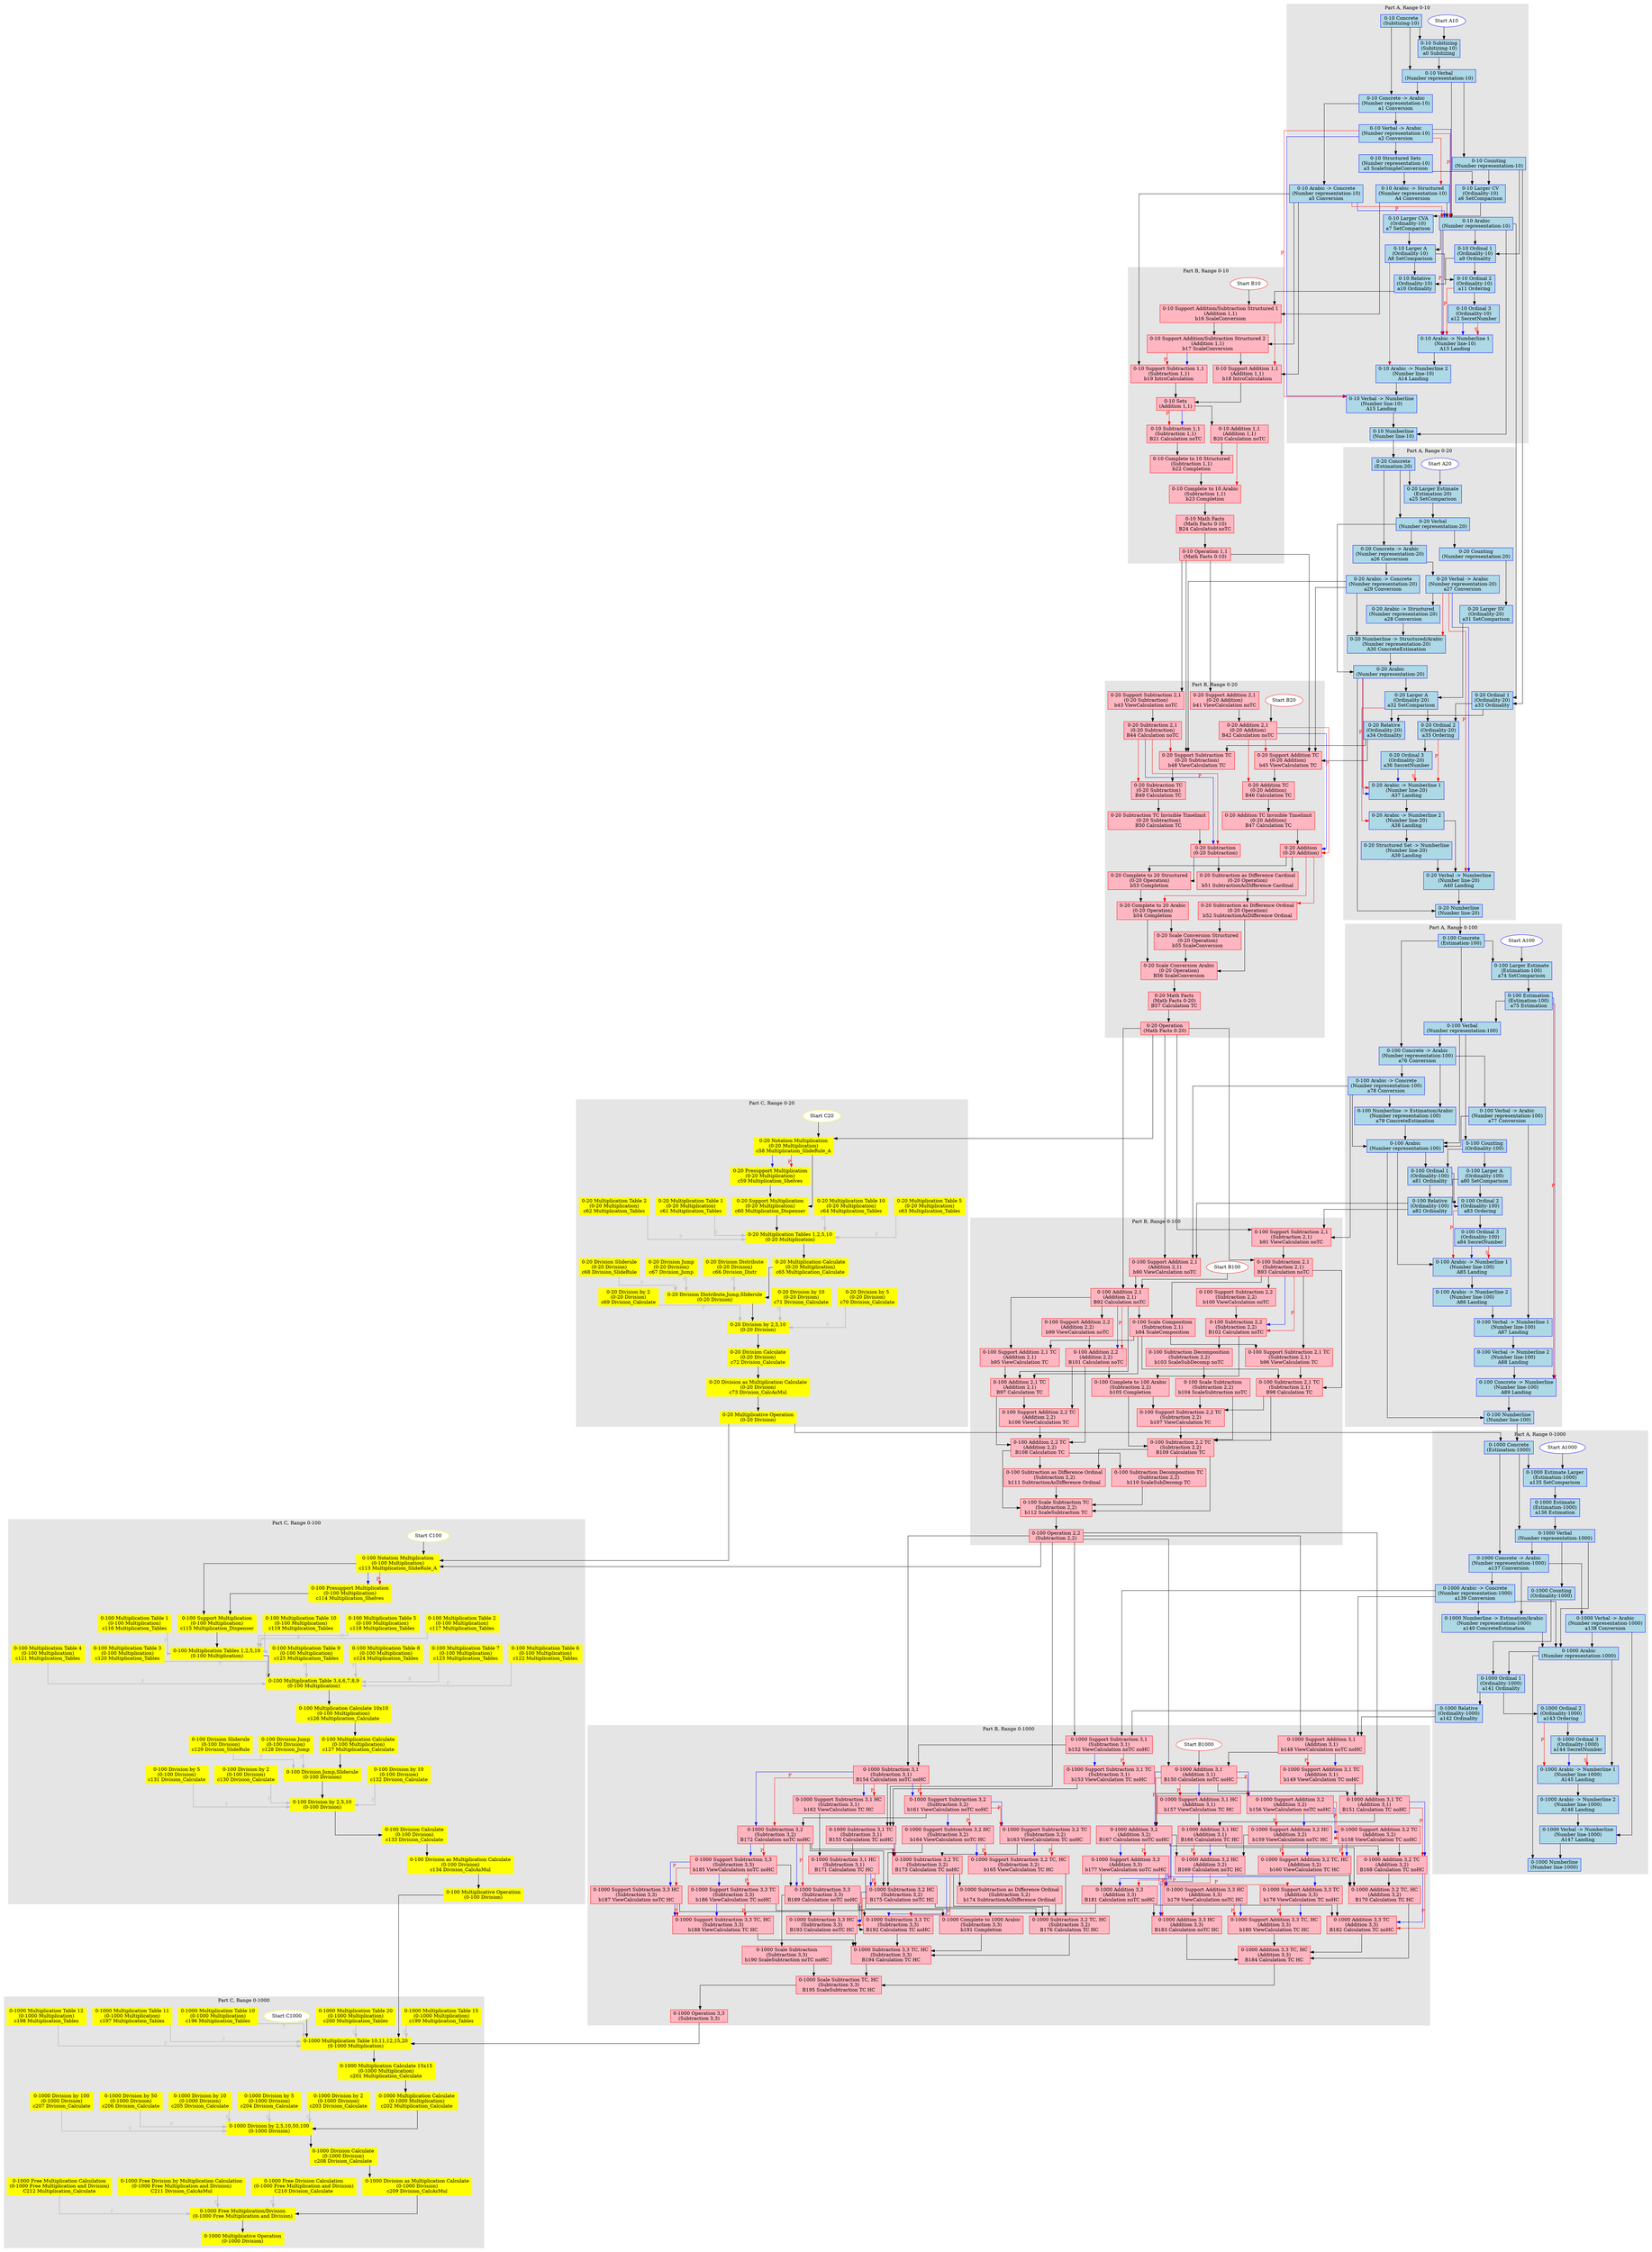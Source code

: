 digraph G {
  splines=ortho;
  subgraph cluster_AR10{
    style=filled;
    color=gray90;
    group=A;
    node [shape=rectangle, style=filled, color=blue, fillcolor=lightblue];
    "Start A10" [style=filled, fillcolor=white, shape=ellipse];    "0-10 Concrete\n(Subitizing-10)";
    "0-10 Subitizing\n(Subitizing-10)\na0 Subitizing";
    "0-10 Verbal\n(Number representation-10)";
    "0-10 Concrete -> Arabic\n(Number representation-10)\na1 Conversion";
    "0-10 Verbal -> Arabic\n(Number representation-10)\na2 Conversion";
    "0-10 Structured Sets\n(Number representation-10)\na3 ScaleSimpleConversion";
    "0-10 Arabic -> Structured\n(Number representation-10)\nA4 Conversion";
    "0-10 Arabic -> Concrete\n(Number representation-10)\na5 Conversion";
    "0-10 Arabic\n(Number representation-10)";
    "0-10 Counting\n(Number representation-10)";
    "0-10 Larger CV\n(Ordinality-10)\na6 SetComparison";
    "0-10 Larger CVA\n(Ordinality-10)\na7 SetComparison";
    "0-10 Larger A\n(Ordinality-10)\nA8 SetComparison";
    "0-10 Ordinal 1\n(Ordinality-10)\na9 Ordinality";
    "0-10 Relative\n(Ordinality-10)\na10 Ordinality";
    "0-10 Ordinal 2\n(Ordinality-10)\na11 Ordering";
    "0-10 Ordinal 3\n(Ordinality-10)\na12 SecretNumber";
    "0-10 Arabic -> Numberline 1\n(Number line-10)\nA13 Landing";
    "0-10 Arabic -> Numberline 2\n(Number line-10)\nA14 Landing";
    "0-10 Verbal -> Numberline\n(Number line-10)\nA15 Landing";
    "0-10 Numberline\n(Number line-10)";
    label = "Part A, Range 0-10";
    "Start A10" -> "0-10 Subitizing\n(Subitizing-10)\na0 Subitizing";
  }
  subgraph cluster_BR10{
    style=filled;
    color=gray90;
    group=B;
    node [shape=rectangle, style=filled, color=red, fillcolor=lightpink];
    "Start B10" [style=filled, fillcolor=white, shape=ellipse];    "0-10 Support Addition/Subtraction Structured 1\n(Addition 1,1)\nb16 ScaleConversion";
    "0-10 Support Addition/Subtraction Structured 2\n(Addition 1,1)\nb17 ScaleConversion";
    "0-10 Support Addition 1,1\n(Addition 1,1)\nb18 IntroCalculation";
    "0-10 Support Subtraction 1,1\n(Subtraction 1,1)\nb19 IntroCalculation";
    "0-10 Sets\n(Addition 1,1)";
    "0-10 Addition 1,1\n(Addition 1,1)\nB20 Calculation noTC";
    "0-10 Subtraction 1,1\n(Subtraction 1,1)\nB21 Calculation noTC";
    "0-10 Complete to 10 Structured\n(Subtraction 1,1)\nb22 Completion";
    "0-10 Complete to 10 Arabic\n(Subtraction 1,1)\nb23 Completion";
    "0-10 Math Facts\n(Math Facts 0-10)\nB24 Calculation noTC";
    "0-10 Operation 1,1\n(Math Facts 0-10)";
    label = "Part B, Range 0-10";
    "Start B10" -> "0-10 Support Addition/Subtraction Structured 1\n(Addition 1,1)\nb16 ScaleConversion";
  }
  subgraph cluster_CR10{
    style=filled;
    color=gray90;
    group=C;
    node [shape=rectangle, style=filled, color=yellow, fillcolor=yellow];
    label = "Part C, Range 0-10";
  }
  subgraph cluster_AR20{
    style=filled;
    color=gray90;
    group=A;
    node [shape=rectangle, style=filled, color=blue, fillcolor=lightblue];
    "Start A20" [style=filled, fillcolor=white, shape=ellipse];    "0-20 Concrete\n(Estimation-20)";
    "0-20 Larger Estimate\n(Estimation-20)\na25 SetComparison";
    "0-20 Verbal\n(Number representation-20)";
    "0-20 Concrete -> Arabic\n(Number representation-20)\na26 Conversion";
    "0-20 Verbal -> Arabic\n(Number representation-20)\na27 Conversion";
    "0-20 Arabic -> Structured\n(Number representation-20)\na28 Conversion";
    "0-20 Arabic -> Concrete\n(Number representation-20)\na29 Conversion";
    "0-20 Numberline -> Structured/Arabic\n(Number representation-20)\nA30 ConcreteEstimation";
    "0-20 Arabic\n(Number representation-20)";
    "0-20 Counting\n(Number representation-20)";
    "0-20 Larger SV\n(Ordinality-20)\na31 SetComparison";
    "0-20 Larger A\n(Ordinality-20)\na32 SetComparison";
    "0-20 Ordinal 1\n(Ordinality-20)\na33 Ordinality";
    "0-20 Relative\n(Ordinality-20)\na34 Ordinality";
    "0-20 Ordinal 2\n(Ordinality-20)\na35 Ordering";
    "0-20 Ordinal 3\n(Ordinality-20)\na36 SecretNumber";
    "0-20 Arabic -> Numberline 1\n(Number line-20)\nA37 Landing";
    "0-20 Arabic -> Numberline 2\n(Number line-20)\nA38 Landing";
    "0-20 Structured Set -> Numberline\n(Number line-20)\nA39 Landing";
    "0-20 Verbal -> Numberline\n(Number line-20)\nA40 Landing";
    "0-20 Numberline\n(Number line-20)";
    label = "Part A, Range 0-20";
    "Start A20" -> "0-20 Larger Estimate\n(Estimation-20)\na25 SetComparison";
  }
  subgraph cluster_BR20{
    style=filled;
    color=gray90;
    group=B;
    node [shape=rectangle, style=filled, color=red, fillcolor=lightpink];
    "Start B20" [style=filled, fillcolor=white, shape=ellipse];    "0-20 Support Addition 2,1\n(0-20 Addition)\nb41 ViewCalculation noTC";
    "0-20 Addition 2,1\n(0-20 Addition)\nB42 Calculation noTC";
    "0-20 Support Subtraction 2,1\n(0-20 Subtraction)\nb43 ViewCalculation noTC";
    "0-20 Subtraction 2,1\n(0-20 Subtraction)\nB44 Calculation noTC";
    "0-20 Support Addition TC\n(0-20 Addition)\nb45 ViewCalculation TC";
    "0-20 Addition TC\n(0-20 Addition)\nB46 Calculation TC";
    "0-20 Addition TC Invisible Timelimit\n(0-20 Addition)\nB47 Calculation TC";
    "0-20 Support Subtraction TC\n(0-20 Subtraction)\nb48 ViewCalculation TC";
    "0-20 Subtraction TC\n(0-20 Subtraction)\nB49 Calculation TC";
    "0-20 Subtraction TC Invisible Timelimit\n(0-20 Subtraction)\nB50 Calculation TC";
    "0-20 Addition\n(0-20 Addition)";
    "0-20 Subtraction\n(0-20 Subtraction)";
    "0-20 Subtraction as Difference Cardinal\n(0-20 Operation)\nb51 SubtractionAsDifference Cardinal";
    "0-20 Subtraction as Difference Ordinal\n(0-20 Operation)\nb52 SubtractionAsDifference Ordinal";
    "0-20 Complete to 20 Structured\n(0-20 Operation)\nb53 Completion";
    "0-20 Complete to 20 Arabic\n(0-20 Operation)\nb54 Completion";
    "0-20 Scale Conversion Structured\n(0-20 Operation)\nb55 ScaleConversion";
    "0-20 Scale Conversion Arabic\n(0-20 Operation)\nB56 ScaleConversion";
    "0-20 Math Facts\n(Math Facts 0-20)\nB57 Calculation TC";
    "0-20 Operation\n(Math Facts 0-20)";
    label = "Part B, Range 0-20";
    "Start B20" -> "0-20 Addition 2,1\n(0-20 Addition)\nB42 Calculation noTC";
  }
  subgraph cluster_CR20{
    style=filled;
    color=gray90;
    group=C;
    node [shape=rectangle, style=filled, color=yellow, fillcolor=yellow];
    "Start C20" [style=filled, fillcolor=white, shape=ellipse];    "0-20 Notation Multiplication\n(0-20 Multiplication)\nc58 Multiplication_SlideRule_A";
    "0-20 Presupport Multiplication\n(0-20 Multiplication)\nc59 Multiplication_Shelves";
    "0-20 Support Multiplication\n(0-20 Multiplication)\nc60 Multiplication_Dispenser";
    "0-20 Multiplication Table 1\n(0-20 Multiplication)\nc61 Multiplication_Tables";
    "0-20 Multiplication Table 2\n(0-20 Multiplication)\nc62 Multiplication_Tables";
    "0-20 Multiplication Table 5\n(0-20 Multiplication)\nc63 Multiplication_Tables";
    "0-20 Multiplication Table 10\n(0-20 Multiplication)\nc64 Multiplication_Tables";
    "0-20 Multiplication Tables 1,2,5,10\n(0-20 Multiplication)";
    "0-20 Multiplication Calculate\n(0-20 Multiplication)\nc65 Multiplication_Calculate";
    "0-20 Division Distribute\n(0-20 Division)\nc66 Division_Distr";
    "0-20 Division Jump\n(0-20 Division)\nc67 Division_Jump";
    "0-20 Division Sliderule\n(0-20 Division)\nc68 Division_SlideRule";
    "0-20 Division Distribute,Jump,Sliderule\n(0-20 Division)";
    "0-20 Division by 2\n(0-20 Division)\nc69 Division_Calculate";
    "0-20 Division by 5\n(0-20 Division)\nc70 Division_Calculate";
    "0-20 Division by 10\n(0-20 Division)\nc71 Division_Calculate";
    "0-20 Division by 2,5,10\n(0-20 Division)";
    "0-20 Division Calculate\n(0-20 Division)\nc72 Division_Calculate";
    "0-20 Division as Multiplication Calculate\n(0-20 Division)\nc73 Division_CalcAsMul";
    "0-20 Multiplicative Operation\n(0-20 Division)";
    label = "Part C, Range 0-20";
    "Start C20" -> "0-20 Notation Multiplication\n(0-20 Multiplication)\nc58 Multiplication_SlideRule_A";
  }
  subgraph cluster_AR100{
    style=filled;
    color=gray90;
    group=A;
    node [shape=rectangle, style=filled, color=blue, fillcolor=lightblue];
    "Start A100" [style=filled, fillcolor=white, shape=ellipse];    "0-100 Concrete\n(Estimation-100)";
    "0-100 Larger Estimate\n(Estimation-100)\na74 SetComparison";
    "0-100 Estimation\n(Estimation-100)\na75 Estimation";
    "0-100 Verbal\n(Number representation-100)";
    "0-100 Concrete -> Arabic\n(Number representation-100)\na76 Conversion";
    "0-100 Verbal -> Arabic\n(Number representation-100)\na77 Conversion";
    "0-100 Arabic -> Concrete\n(Number representation-100)\na78 Conversion";
    "0-100 Numberline -> Estimation/Arabic\n(Number representation-100)\na79 ConcreteEstimation";
    "0-100 Arabic\n(Number representation-100)";
    "0-100 Counting\n(Ordinality-100)";
    "0-100 Larger A\n(Ordinality-100)\na80 SetComparison";
    "0-100 Ordinal 1\n(Ordinality-100)\na81 Ordinality";
    "0-100 Relative\n(Ordinality-100)\na82 Ordinality";
    "0-100 Ordinal 2\n(Ordinality-100)\na83 Ordering";
    "0-100 Ordinal 3\n(Ordinality-100)\na84 SecretNumber";
    "0-100 Arabic -> Numberline 1\n(Number line-100)\nA85 Landing";
    "0-100 Arabic -> Numberline 2\n(Number line-100)\nA86 Landing";
    "0-100 Verbal -> Numberline 1\n(Number line-100)\nA87 Landing";
    "0-100 Verbal -> Numberline 2\n(Number line-100)\nA88 Landing";
    "0-100 Concrete -> Numberline\n(Number line-100)\nA89 Landing";
    "0-100 Numberline\n(Number line-100)";
    label = "Part A, Range 0-100";
    "Start A100" -> "0-100 Larger Estimate\n(Estimation-100)\na74 SetComparison";
  }
  subgraph cluster_BR100{
    style=filled;
    color=gray90;
    group=B;
    node [shape=rectangle, style=filled, color=red, fillcolor=lightpink];
    "Start B100" [style=filled, fillcolor=white, shape=ellipse];    "0-100 Support Addition 2,1\n(Addition 2,1)\nb90 ViewCalculation noTC";
    "0-100 Support Subtraction 2,1\n(Subtraction 2,1)\nb91 ViewCalculation noTC";
    "0-100 Addition 2,1\n(Addition 2,1)\nB92 Calculation noTC";
    "0-100 Subtraction 2,1\n(Subtraction 2,1)\nB93 Calculation noTC";
    "0-100 Scale Composition\n(Subtraction 2,1)\nb94 ScaleComposition";
    "0-100 Support Addition 2,1 TC\n(Addition 2,1)\nb95 ViewCalculation TC";
    "0-100 Support Subtraction 2,1 TC\n(Subtraction 2,1)\nb96 ViewCalculation TC";
    "0-100 Addition 2,1 TC\n(Addition 2,1)\nB97 Calculation TC";
    "0-100 Subtraction 2,1 TC\n(Subtraction 2,1)\nB98 Calculation TC";
    "0-100 Support Addition 2,2\n(Addition 2,2)\nb99 ViewCalculation noTC";
    "0-100 Support Subtraction 2,2\n(Subtraction 2,2)\nb100 ViewCalculation noTC";
    "0-100 Addition 2,2\n(Addition 2,2)\nB101 Calculation noTC";
    "0-100 Subtraction 2,2\n(Subtraction 2,2)\nB102 Calculation noTC";
    "0-100 Subtraction Decomposition\n(Subtraction 2,2)\nb103 ScaleSubDecomp noTC";
    "0-100 Scale Subtraction\n(Subtraction 2,2)\nb104 ScaleSubtraction noTC";
    "0-100 Complete to 100 Arabic\n(Subtraction 2,2)\nb105 Completion";
    "0-100 Support Addition 2,2 TC\n(Addition 2,2)\nb106 ViewCalculation TC";
    "0-100 Support Subtraction 2,2 TC\n(Subtraction 2,2)\nb107 ViewCalculation TC";
    "0-100 Addition 2,2 TC\n(Addition 2,2)\nB108 Calculation TC";
    "0-100 Subtraction 2,2 TC\n(Subtraction 2,2)\nB109 Calculation TC";
    "0-100 Subtraction Decomposition TC\n(Subtraction 2,2)\nb110 ScaleSubDecomp TC";
    "0-100 Subtraction as Difference Ordinal\n(Subtraction 2,2)\nb111 SubtractionAsDifference Ordinal";
    "0-100 Scale Subtraction TC\n(Subtraction 2,2)\nb112 ScaleSubtraction TC";
    "0-100 Operation 2,2\n(Subtraction 2,2)";
    label = "Part B, Range 0-100";
    "Start B100" -> "0-100 Addition 2,1\n(Addition 2,1)\nB92 Calculation noTC";
  }
  subgraph cluster_CR100{
    style=filled;
    color=gray90;
    group=C;
    node [shape=rectangle, style=filled, color=yellow, fillcolor=yellow];
    "Start C100" [style=filled, fillcolor=white, shape=ellipse];    "0-100 Notation Multiplication\n(0-100 Multiplication)\nc113 Multiplication_SlideRule_A";
    "0-100 Presupport Multiplication\n(0-100 Multiplication)\nc114 Multiplication_Shelves";
    "0-100 Support Multiplication\n(0-100 Multiplication)\nc115 Multiplication_Dispenser";
    "0-100 Multiplication Table 1\n(0-100 Multiplication)\nc116 Multiplication_Tables";
    "0-100 Multiplication Table 2\n(0-100 Multiplication)\nc117 Multiplication_Tables";
    "0-100 Multiplication Table 5\n(0-100 Multiplication)\nc118 Multiplication_Tables";
    "0-100 Multiplication Table 10\n(0-100 Multiplication)\nc119 Multiplication_Tables";
    "0-100 Multiplication Tables 1,2,5,10\n(0-100 Multiplication)";
    "0-100 Multiplication Table 3\n(0-100 Multiplication)\nc120 Multiplication_Tables";
    "0-100 Multiplication Table 4\n(0-100 Multiplication)\nc121 Multiplication_Tables";
    "0-100 Multiplication Table 6\n(0-100 Multiplication)\nc122 Multiplication_Tables";
    "0-100 Multiplication Table 7\n(0-100 Multiplication)\nc123 Multiplication_Tables";
    "0-100 Multiplication Table 8\n(0-100 Multiplication)\nc124 Multiplication_Tables";
    "0-100 Multiplication Table 9\n(0-100 Multiplication)\nc125 Multiplication_Tables";
    "0-100 Multiplication Table 3,4,6,7,8,9\n(0-100 Multiplication)";
    "0-100 Multiplication Calculate 10x10\n(0-100 Multiplication)\nc126 Multiplication_Calculate";
    "0-100 Multiplication Calculate\n(0-100 Multiplication)\nc127 Multiplication_Calculate";
    "0-100 Division Jump\n(0-100 Division)\nc128 Division_Jump";
    "0-100 Division Sliderule\n(0-100 Division)\nc129 Division_SlideRule";
    "0-100 Division Jump,Sliderule\n(0-100 Division)";
    "0-100 Division by 2\n(0-100 Division)\nc130 Division_Calculate";
    "0-100 Division by 5\n(0-100 Division)\nc131 Division_Calculate";
    "0-100 Division by 10\n(0-100 Division)\nc132 Division_Calculate";
    "0-100 Division by 2,5,10\n(0-100 Division)";
    "0-100 Division Calculate\n(0-100 Division)\nc133 Division_Calculate";
    "0-100 Division as Multiplication Calculate\n(0-100 Division)\nc134 Division_CalcAsMul";
    "0-100 Multiplicative Operation\n(0-100 Division)";
    label = "Part C, Range 0-100";
    "Start C100" -> "0-100 Notation Multiplication\n(0-100 Multiplication)\nc113 Multiplication_SlideRule_A";
  }
  subgraph cluster_AR1000{
    style=filled;
    color=gray90;
    group=A;
    node [shape=rectangle, style=filled, color=blue, fillcolor=lightblue];
    "Start A1000" [style=filled, fillcolor=white, shape=ellipse];    "0-1000 Concrete\n(Estimation-1000)";
    "0-1000 Estimate Larger\n(Estimation-1000)\na135 SetComparison";
    "0-1000 Estimate\n(Estimation-1000)\na136 Estimation";
    "0-1000 Verbal\n(Number representation-1000)";
    "0-1000 Concrete -> Arabic\n(Number representation-1000)\na137 Conversion";
    "0-1000 Verbal -> Arabic\n(Number representation-1000)\na138 Conversion";
    "0-1000 Arabic -> Concrete\n(Number representation-1000)\na139 Conversion";
    "0-1000 Numberline -> Estimation/Arabic\n(Number representation-1000)\na140 ConcreteEstimation";
    "0-1000 Arabic\n(Number representation-1000)";
    "0-1000 Counting\n(Ordinality-1000)";
    "0-1000 Ordinal 1\n(Ordinality-1000)\na141 Ordinality";
    "0-1000 Relative\n(Ordinality-1000)\na142 Ordinality";
    "0-1000 Ordinal 2\n(Ordinality-1000)\na143 Ordering";
    "0-1000 Ordinal 3\n(Ordinality-1000)\na144 SecretNumber";
    "0-1000 Arabic -> Numberline 1\n(Number line-1000)\nA145 Landing";
    "0-1000 Arabic -> Numberline 2\n(Number line-1000)\nA146 Landing";
    "0-1000 Verbal -> Numberline\n(Number line-1000)\nA147 Landing";
    "0-1000 Numberline\n(Number line-1000)";
    label = "Part A, Range 0-1000";
    "Start A1000" -> "0-1000 Estimate Larger\n(Estimation-1000)\na135 SetComparison";
  }
  subgraph cluster_BR1000{
    style=filled;
    color=gray90;
    group=B;
    node [shape=rectangle, style=filled, color=red, fillcolor=lightpink];
    "Start B1000" [style=filled, fillcolor=white, shape=ellipse];    "0-1000 Support Addition 3,1\n(Addition 3,1)\nb148 ViewCalculation noTC noHC";
    "0-1000 Support Addition 3,1 TC\n(Addition 3,1)\nb149 ViewCalculation TC noHC";
    "0-1000 Addition 3,1\n(Addition 3,1)\nB150 Calculation noTC noHC";
    "0-1000 Addition 3,1 TC\n(Addition 3,1)\nB151 Calculation TC noHC";
    "0-1000 Support Subtraction 3,1\n(Subtraction 3,1)\nb152 ViewCalculation noTC noHC";
    "0-1000 Support Subtraction 3,1 TC\n(Subtraction 3,1)\nb153 ViewCalculation TC noHC";
    "0-1000 Subtraction 3,1\n(Subtraction 3,1)\nB154 Calculation noTC noHC";
    "0-1000 Subtraction 3,1 TC\n(Subtraction 3,1)\nB155 Calculation TC noHC";
    "0-1000 Support Addition 3,2\n(Addition 3,2)\nb156 ViewCalculation noTC noHC";
    "0-1000 Support Addition 3,1 HC\n(Addition 3,1)\nb157 ViewCalculation TC HC";
    "0-1000 Support Addition 3,2 TC\n(Addition 3,2)\nb158 ViewCalculation TC noHC";
    "0-1000 Support Addition 3,2 HC\n(Addition 3,2)\nb159 ViewCalculation noTC HC";
    "0-1000 Support Addition 3,2 TC, HC\n(Addition 3,2)\nb160 ViewCalculation TC HC";
    "0-1000 Support Subtraction 3,2\n(Subtraction 3,2)\nb161 ViewCalculation noTC noHC";
    "0-1000 Support Subtraction 3,1 HC\n(Subtraction 3,1)\nb162 ViewCalculation TC HC";
    "0-1000 Support Subtraction 3,2 TC\n(Subtraction 3,2)\nb163 ViewCalculation TC noHC";
    "0-1000 Support Subtraction 3,2 HC\n(Subtraction 3,2)\nb164 ViewCalculation noTC HC";
    "0-1000 Support Subtraction 3,2 TC, HC\n(Subtraction 3,2)\nb165 ViewCalculation TC HC";
    "0-1000 Addition 3,1 HC\n(Addition 3,1)\nB166 Calculation TC HC";
    "0-1000 Addition 3,2\n(Addition 3,2)\nB167 Calculation noTC noHC";
    "0-1000 Addition 3,2 TC\n(Addition 3,2)\nB168 Calculation TC noHC";
    "0-1000 Addition 3,2 HC\n(Addition 3,2)\nB169 Calculation noTC HC";
    "0-1000 Addition 3,2 TC, HC\n(Addition 3,2)\nB170 Calculation TC HC";
    "0-1000 Subtraction 3,1 HC\n(Subtraction 3,1)\nB171 Calculation TC HC";
    "0-1000 Subtraction 3,2\n(Subtraction 3,2)\nB172 Calculation noTC noHC";
    "0-1000 Subtraction 3,2 TC\n(Subtraction 3,2)\nB173 Calculation TC noHC";
    "0-1000 Subtraction as Difference Ordinal\n(Subtraction 3,2)\nb174 SubtractionAsDifference Ordinal";
    "0-1000 Subtraction 3,2 HC\n(Subtraction 3,2)\nB175 Calculation noTC HC";
    "0-1000 Subtraction 3,2 TC, HC\n(Subtraction 3,2)\nB176 Calculation TC HC";
    "0-1000 Support Addition 3,3\n(Addition 3,3)\nb177 ViewCalculation noTC noHC";
    "0-1000 Support Addition 3,3 TC\n(Addition 3,3)\nb178 ViewCalculation TC noHC";
    "0-1000 Support Addition 3,3 HC\n(Addition 3,3)\nb179 ViewCalculation noTC HC";
    "0-1000 Support Addition 3,3 TC, HC\n(Addition 3,3)\nb180 ViewCalculation TC HC";
    "0-1000 Addition 3,3\n(Addition 3,3)\nB181 Calculation noTC noHC";
    "0-1000 Addition 3,3 TC\n(Addition 3,3)\nB182 Calculation TC noHC";
    "0-1000 Addition 3,3 HC\n(Addition 3,3)\nB183 Calculation noTC HC";
    "0-1000 Addition 3,3 TC, HC\n(Addition 3,3)\nB184 Calculation TC HC";
    "0-1000 Support Subtraction 3,3\n(Subtraction 3,3)\nb185 ViewCalculation noTC noHC";
    "0-1000 Support Subtraction 3,3 TC\n(Subtraction 3,3)\nb186 ViewCalculation TC noHC";
    "0-1000 Support Subtraction 3,3 HC\n(Subtraction 3,3)\nb187 ViewCalculation noTC HC";
    "0-1000 Support Subtraction 3,3 TC, HC\n(Subtraction 3,3)\nb188 ViewCalculation TC HC";
    "0-1000 Subtraction 3,3\n(Subtraction 3,3)\nB189 Calculation noTC noHC";
    "0-1000 Scale Subtraction\n(Subtraction 3,3)\nb190 ScaleSubtraction noTC noHC";
    "0-1000 Complete to 1000 Arabic\n(Subtraction 3,3)\nb191 Completion";
    "0-1000 Subtraction 3,3 TC\n(Subtraction 3,3)\nB192 Calculation TC noHC";
    "0-1000 Subtraction 3,3 HC\n(Subtraction 3,3)\nB193 Calculation noTC HC";
    "0-1000 Subtraction 3,3 TC, HC\n(Subtraction 3,3)\nB194 Calculation TC HC";
    "0-1000 Scale Subtraction TC, HC\n(Subtraction 3,3)\nB195 ScaleSubtraction TC HC";
    "0-1000 Operation 3,3\n(Subtraction 3,3)";
    label = "Part B, Range 0-1000";
    "Start B1000" -> "0-1000 Addition 3,1\n(Addition 3,1)\nB150 Calculation noTC noHC";
  }
  subgraph cluster_CR1000{
    style=filled;
    color=gray90;
    group=C;
    node [shape=rectangle, style=filled, color=yellow, fillcolor=yellow];
    "Start C1000" [style=filled, fillcolor=white, shape=ellipse];    "0-1000 Multiplication Table 10\n(0-1000 Multiplication)\nc196 Multiplication_Tables";
    "0-1000 Multiplication Table 11\n(0-1000 Multiplication)\nc197 Multiplication_Tables";
    "0-1000 Multiplication Table 12\n(0-1000 Multiplication)\nc198 Multiplication_Tables";
    "0-1000 Multiplication Table 15\n(0-1000 Multiplication)\nc199 Multiplication_Tables";
    "0-1000 Multiplication Table 20\n(0-1000 Multiplication)\nc200 Multiplication_Tables";
    "0-1000 Multiplication Table 10,11,12,15,20\n(0-1000 Multiplication)";
    "0-1000 Multiplication Calculate 15x15\n(0-1000 Multiplication)\nc201 Multiplication_Calculate";
    "0-1000 Multiplication Calculate\n(0-1000 Multiplication)\nc202 Multiplication_Calculate";
    "0-1000 Division by 2\n(0-1000 Division)\nc203 Division_Calculate";
    "0-1000 Division by 5\n(0-1000 Division)\nc204 Division_Calculate";
    "0-1000 Division by 10\n(0-1000 Division)\nc205 Division_Calculate";
    "0-1000 Division by 50\n(0-1000 Division)\nc206 Division_Calculate";
    "0-1000 Division by 100\n(0-1000 Division)\nc207 Division_Calculate";
    "0-1000 Division by 2,5,10,50,100\n(0-1000 Division)";
    "0-1000 Division Calculate\n(0-1000 Division)\nc208 Division_Calculate";
    "0-1000 Division as Multiplication Calculate\n(0-1000 Division)\nc209 Division_CalcAsMul";
    "0-1000 Free Division Calculation\n(0-1000 Free Multiplication and Division)\nC210 Division_Calculate";
    "0-1000 Free Division by Multiplication Calculation\n(0-1000 Free Multiplication and Division)\nC211 Division_CalcAsMul";
    "0-1000 Free Multiplication Calculation\n(0-1000 Free Multiplication and Division)\nC212 Multiplication_Calculate";
    "0-1000 Free Multiplication/Division\n(0-1000 Free Multiplication and Division)";
    "0-1000 Multiplicative Operation\n(0-1000 Division)";
    label = "Part C, Range 0-1000";
    "Start C1000" -> "0-1000 Multiplication Table 10,11,12,15,20\n(0-1000 Multiplication)";
  }
  "0-10 Concrete\n(Subitizing-10)" -> "0-10 Subitizing\n(Subitizing-10)\na0 Subitizing";
  "0-10 Concrete\n(Subitizing-10)" -> "0-10 Verbal\n(Number representation-10)";
  "0-10 Subitizing\n(Subitizing-10)\na0 Subitizing" -> "0-10 Verbal\n(Number representation-10)";
  "0-10 Concrete\n(Subitizing-10)" -> "0-10 Concrete -> Arabic\n(Number representation-10)\na1 Conversion";
  "0-10 Verbal\n(Number representation-10)" -> "0-10 Concrete -> Arabic\n(Number representation-10)\na1 Conversion";
  "0-10 Concrete -> Arabic\n(Number representation-10)\na1 Conversion" -> "0-10 Verbal -> Arabic\n(Number representation-10)\na2 Conversion";
  "0-10 Verbal -> Arabic\n(Number representation-10)\na2 Conversion" -> "0-10 Structured Sets\n(Number representation-10)\na3 ScaleSimpleConversion";
  "0-10 Structured Sets\n(Number representation-10)\na3 ScaleSimpleConversion" -> "0-10 Arabic -> Structured\n(Number representation-10)\nA4 Conversion";
  "0-10 Verbal -> Arabic\n(Number representation-10)\na2 Conversion" -> "0-10 Arabic -> Structured\n(Number representation-10)\nA4 Conversion" [color=red, fontcolor=red];
  "0-10 Concrete -> Arabic\n(Number representation-10)\na1 Conversion" -> "0-10 Arabic -> Concrete\n(Number representation-10)\na5 Conversion";
  "0-10 Verbal\n(Number representation-10)" -> "0-10 Arabic\n(Number representation-10)";
  "0-10 Verbal -> Arabic\n(Number representation-10)\na2 Conversion" -> "0-10 Arabic\n(Number representation-10)" [color=blue];
  "0-10 Arabic -> Structured\n(Number representation-10)\nA4 Conversion" -> "0-10 Arabic\n(Number representation-10)";
  "0-10 Arabic -> Concrete\n(Number representation-10)\na5 Conversion" -> "0-10 Arabic\n(Number representation-10)" [color=blue];
  "0-10 Verbal -> Arabic\n(Number representation-10)\na2 Conversion" -> "0-10 Arabic\n(Number representation-10)" [color=red, xlabel="P", fontcolor=red];
  "0-10 Arabic -> Concrete\n(Number representation-10)\na5 Conversion" -> "0-10 Arabic\n(Number representation-10)" [color=red, xlabel="P", fontcolor=red];
  "0-10 Verbal\n(Number representation-10)" -> "0-10 Counting\n(Number representation-10)";
  "0-10 Counting\n(Number representation-10)" -> "0-10 Larger CV\n(Ordinality-10)\na6 SetComparison";
  "0-10 Structured Sets\n(Number representation-10)\na3 ScaleSimpleConversion" -> "0-10 Larger CV\n(Ordinality-10)\na6 SetComparison";
  "0-10 Larger CV\n(Ordinality-10)\na6 SetComparison" -> "0-10 Larger CVA\n(Ordinality-10)\na7 SetComparison";
  "0-10 Larger CVA\n(Ordinality-10)\na7 SetComparison" -> "0-10 Larger A\n(Ordinality-10)\nA8 SetComparison";
  "0-10 Arabic\n(Number representation-10)" -> "0-10 Larger A\n(Ordinality-10)\nA8 SetComparison";
  "0-10 Counting\n(Number representation-10)" -> "0-10 Ordinal 1\n(Ordinality-10)\na9 Ordinality";
  "0-10 Arabic\n(Number representation-10)" -> "0-10 Ordinal 1\n(Ordinality-10)\na9 Ordinality";
  "0-10 Ordinal 1\n(Ordinality-10)\na9 Ordinality" -> "0-10 Relative\n(Ordinality-10)\na10 Ordinality";
  "0-10 Larger A\n(Ordinality-10)\nA8 SetComparison" -> "0-10 Relative\n(Ordinality-10)\na10 Ordinality";
  "0-10 Larger A\n(Ordinality-10)\nA8 SetComparison" -> "0-10 Ordinal 2\n(Ordinality-10)\na11 Ordering";
  "0-10 Ordinal 1\n(Ordinality-10)\na9 Ordinality" -> "0-10 Ordinal 2\n(Ordinality-10)\na11 Ordering";
  "0-10 Ordinal 2\n(Ordinality-10)\na11 Ordering" -> "0-10 Ordinal 3\n(Ordinality-10)\na12 SecretNumber";
  "0-10 Ordinal 3\n(Ordinality-10)\na12 SecretNumber" -> "0-10 Arabic -> Numberline 1\n(Number line-10)\nA13 Landing" [color=red, xlabel="S", fontcolor=red];
  "0-10 Arabic\n(Number representation-10)" -> "0-10 Arabic -> Numberline 1\n(Number line-10)\nA13 Landing" [color=blue];
  "0-10 Ordinal 3\n(Ordinality-10)\na12 SecretNumber" -> "0-10 Arabic -> Numberline 1\n(Number line-10)\nA13 Landing" [color=blue];
  "0-10 Ordinal 2\n(Ordinality-10)\na11 Ordering" -> "0-10 Arabic -> Numberline 1\n(Number line-10)\nA13 Landing" [color=red, xlabel="P", fontcolor=red];
  "0-10 Arabic\n(Number representation-10)" -> "0-10 Arabic -> Numberline 1\n(Number line-10)\nA13 Landing" [color=red, xlabel="P", fontcolor=red];
  "0-10 Arabic -> Numberline 1\n(Number line-10)\nA13 Landing" -> "0-10 Arabic -> Numberline 2\n(Number line-10)\nA14 Landing";
  "0-10 Larger A\n(Ordinality-10)\nA8 SetComparison" -> "0-10 Arabic -> Numberline 2\n(Number line-10)\nA14 Landing" [color=red, fontcolor=red];
  "0-10 Verbal -> Arabic\n(Number representation-10)\na2 Conversion" -> "0-10 Verbal -> Numberline\n(Number line-10)\nA15 Landing" [color=blue];
  "0-10 Arabic -> Numberline 2\n(Number line-10)\nA14 Landing" -> "0-10 Verbal -> Numberline\n(Number line-10)\nA15 Landing";
  "0-10 Verbal -> Arabic\n(Number representation-10)\na2 Conversion" -> "0-10 Verbal -> Numberline\n(Number line-10)\nA15 Landing" [color=red, xlabel="P", fontcolor=red];
  "0-10 Arabic\n(Number representation-10)" -> "0-10 Numberline\n(Number line-10)";
  "0-10 Verbal -> Numberline\n(Number line-10)\nA15 Landing" -> "0-10 Numberline\n(Number line-10)";
  "0-10 Arabic -> Structured\n(Number representation-10)\nA4 Conversion" -> "0-10 Support Addition/Subtraction Structured 1\n(Addition 1,1)\nb16 ScaleConversion";
  "0-10 Relative\n(Ordinality-10)\na10 Ordinality" -> "0-10 Support Addition/Subtraction Structured 1\n(Addition 1,1)\nb16 ScaleConversion";
  "0-10 Support Addition/Subtraction Structured 1\n(Addition 1,1)\nb16 ScaleConversion" -> "0-10 Support Addition/Subtraction Structured 2\n(Addition 1,1)\nb17 ScaleConversion";
  "0-10 Arabic -> Concrete\n(Number representation-10)\na5 Conversion" -> "0-10 Support Addition/Subtraction Structured 2\n(Addition 1,1)\nb17 ScaleConversion";
  "0-10 Arabic -> Concrete\n(Number representation-10)\na5 Conversion" -> "0-10 Support Addition 1,1\n(Addition 1,1)\nb18 IntroCalculation";
  "0-10 Support Addition/Subtraction Structured 2\n(Addition 1,1)\nb17 ScaleConversion" -> "0-10 Support Addition 1,1\n(Addition 1,1)\nb18 IntroCalculation";
  "0-10 Support Addition/Subtraction Structured 1\n(Addition 1,1)\nb16 ScaleConversion" -> "0-10 Support Addition 1,1\n(Addition 1,1)\nb18 IntroCalculation" [color=red, fontcolor=red];
  "0-10 Arabic -> Concrete\n(Number representation-10)\na5 Conversion" -> "0-10 Support Subtraction 1,1\n(Subtraction 1,1)\nb19 IntroCalculation";
  "0-10 Support Addition/Subtraction Structured 2\n(Addition 1,1)\nb17 ScaleConversion" -> "0-10 Support Subtraction 1,1\n(Subtraction 1,1)\nb19 IntroCalculation" [color=blue];
  "0-10 Support Addition/Subtraction Structured 2\n(Addition 1,1)\nb17 ScaleConversion" -> "0-10 Support Subtraction 1,1\n(Subtraction 1,1)\nb19 IntroCalculation" [color=red, xlabel="P", fontcolor=red];
  "0-10 Support Addition 1,1\n(Addition 1,1)\nb18 IntroCalculation" -> "0-10 Sets\n(Addition 1,1)";
  "0-10 Support Subtraction 1,1\n(Subtraction 1,1)\nb19 IntroCalculation" -> "0-10 Sets\n(Addition 1,1)";
  "0-10 Sets\n(Addition 1,1)" -> "0-10 Addition 1,1\n(Addition 1,1)\nB20 Calculation noTC";
  "0-10 Sets\n(Addition 1,1)" -> "0-10 Subtraction 1,1\n(Subtraction 1,1)\nB21 Calculation noTC" [color=blue];
  "0-10 Sets\n(Addition 1,1)" -> "0-10 Subtraction 1,1\n(Subtraction 1,1)\nB21 Calculation noTC" [color=red, xlabel="P", fontcolor=red];
  "0-10 Addition 1,1\n(Addition 1,1)\nB20 Calculation noTC" -> "0-10 Complete to 10 Structured\n(Subtraction 1,1)\nb22 Completion";
  "0-10 Subtraction 1,1\n(Subtraction 1,1)\nB21 Calculation noTC" -> "0-10 Complete to 10 Structured\n(Subtraction 1,1)\nb22 Completion";
  "0-10 Complete to 10 Structured\n(Subtraction 1,1)\nb22 Completion" -> "0-10 Complete to 10 Arabic\n(Subtraction 1,1)\nb23 Completion";
  "0-10 Addition 1,1\n(Addition 1,1)\nB20 Calculation noTC" -> "0-10 Complete to 10 Arabic\n(Subtraction 1,1)\nb23 Completion" [color=red, fontcolor=red];
  "0-10 Complete to 10 Arabic\n(Subtraction 1,1)\nb23 Completion" -> "0-10 Math Facts\n(Math Facts 0-10)\nB24 Calculation noTC";
  "0-10 Math Facts\n(Math Facts 0-10)\nB24 Calculation noTC" -> "0-10 Operation 1,1\n(Math Facts 0-10)";
  "0-10 Numberline\n(Number line-10)" -> "0-20 Concrete\n(Estimation-20)";
  "0-20 Concrete\n(Estimation-20)" -> "0-20 Larger Estimate\n(Estimation-20)\na25 SetComparison";
  "0-20 Concrete\n(Estimation-20)" -> "0-20 Verbal\n(Number representation-20)";
  "0-20 Larger Estimate\n(Estimation-20)\na25 SetComparison" -> "0-20 Verbal\n(Number representation-20)";
  "0-20 Concrete\n(Estimation-20)" -> "0-20 Concrete -> Arabic\n(Number representation-20)\na26 Conversion";
  "0-20 Verbal\n(Number representation-20)" -> "0-20 Concrete -> Arabic\n(Number representation-20)\na26 Conversion";
  "0-20 Concrete -> Arabic\n(Number representation-20)\na26 Conversion" -> "0-20 Verbal -> Arabic\n(Number representation-20)\na27 Conversion";
  "0-20 Verbal -> Arabic\n(Number representation-20)\na27 Conversion" -> "0-20 Arabic -> Structured\n(Number representation-20)\na28 Conversion";
  "0-20 Concrete -> Arabic\n(Number representation-20)\na26 Conversion" -> "0-20 Arabic -> Concrete\n(Number representation-20)\na29 Conversion";
  "0-20 Arabic -> Structured\n(Number representation-20)\na28 Conversion" -> "0-20 Numberline -> Structured/Arabic\n(Number representation-20)\nA30 ConcreteEstimation";
  "0-20 Arabic -> Concrete\n(Number representation-20)\na29 Conversion" -> "0-20 Numberline -> Structured/Arabic\n(Number representation-20)\nA30 ConcreteEstimation";
  "0-20 Verbal -> Arabic\n(Number representation-20)\na27 Conversion" -> "0-20 Numberline -> Structured/Arabic\n(Number representation-20)\nA30 ConcreteEstimation" [color=red, fontcolor=red];
  "0-20 Verbal\n(Number representation-20)" -> "0-20 Arabic\n(Number representation-20)";
  "0-20 Numberline -> Structured/Arabic\n(Number representation-20)\nA30 ConcreteEstimation" -> "0-20 Arabic\n(Number representation-20)";
  "0-20 Verbal\n(Number representation-20)" -> "0-20 Counting\n(Number representation-20)";
  "0-20 Counting\n(Number representation-20)" -> "0-20 Larger SV\n(Ordinality-20)\na31 SetComparison";
  "0-20 Larger SV\n(Ordinality-20)\na31 SetComparison" -> "0-20 Larger A\n(Ordinality-20)\na32 SetComparison";
  "0-20 Arabic\n(Number representation-20)" -> "0-20 Larger A\n(Ordinality-20)\na32 SetComparison";
  "0-10 Counting\n(Number representation-10)" -> "0-20 Ordinal 1\n(Ordinality-20)\na33 Ordinality";
  "0-10 Arabic\n(Number representation-10)" -> "0-20 Ordinal 1\n(Ordinality-20)\na33 Ordinality";
  "0-20 Ordinal 1\n(Ordinality-20)\na33 Ordinality" -> "0-20 Relative\n(Ordinality-20)\na34 Ordinality";
  "0-20 Larger A\n(Ordinality-20)\na32 SetComparison" -> "0-20 Relative\n(Ordinality-20)\na34 Ordinality";
  "0-20 Larger A\n(Ordinality-20)\na32 SetComparison" -> "0-20 Ordinal 2\n(Ordinality-20)\na35 Ordering";
  "0-20 Ordinal 1\n(Ordinality-20)\na33 Ordinality" -> "0-20 Ordinal 2\n(Ordinality-20)\na35 Ordering";
  "0-20 Ordinal 2\n(Ordinality-20)\na35 Ordering" -> "0-20 Ordinal 3\n(Ordinality-20)\na36 SecretNumber";
  "0-20 Ordinal 3\n(Ordinality-20)\na36 SecretNumber" -> "0-20 Arabic -> Numberline 1\n(Number line-20)\nA37 Landing" [color=red, xlabel="S", fontcolor=red];
  "0-20 Arabic\n(Number representation-20)" -> "0-20 Arabic -> Numberline 1\n(Number line-20)\nA37 Landing" [color=blue];
  "0-20 Ordinal 3\n(Ordinality-20)\na36 SecretNumber" -> "0-20 Arabic -> Numberline 1\n(Number line-20)\nA37 Landing" [color=blue];
  "0-20 Ordinal 2\n(Ordinality-20)\na35 Ordering" -> "0-20 Arabic -> Numberline 1\n(Number line-20)\nA37 Landing" [color=red, xlabel="P", fontcolor=red];
  "0-20 Arabic\n(Number representation-20)" -> "0-20 Arabic -> Numberline 1\n(Number line-20)\nA37 Landing" [color=red, xlabel="P", fontcolor=red];
  "0-20 Arabic -> Numberline 1\n(Number line-20)\nA37 Landing" -> "0-20 Arabic -> Numberline 2\n(Number line-20)\nA38 Landing";
  "0-20 Larger A\n(Ordinality-20)\na32 SetComparison" -> "0-20 Arabic -> Numberline 2\n(Number line-20)\nA38 Landing" [color=red, fontcolor=red];
  "0-20 Arabic -> Numberline 2\n(Number line-20)\nA38 Landing" -> "0-20 Structured Set -> Numberline\n(Number line-20)\nA39 Landing";
  "0-20 Verbal -> Arabic\n(Number representation-20)\na27 Conversion" -> "0-20 Verbal -> Numberline\n(Number line-20)\nA40 Landing" [color=blue];
  "0-20 Arabic -> Numberline 2\n(Number line-20)\nA38 Landing" -> "0-20 Verbal -> Numberline\n(Number line-20)\nA40 Landing";
  "0-20 Structured Set -> Numberline\n(Number line-20)\nA39 Landing" -> "0-20 Verbal -> Numberline\n(Number line-20)\nA40 Landing";
  "0-20 Verbal -> Arabic\n(Number representation-20)\na27 Conversion" -> "0-20 Verbal -> Numberline\n(Number line-20)\nA40 Landing" [color=red, xlabel="P", fontcolor=red];
  "0-20 Arabic\n(Number representation-20)" -> "0-20 Numberline\n(Number line-20)";
  "0-20 Verbal -> Numberline\n(Number line-20)\nA40 Landing" -> "0-20 Numberline\n(Number line-20)";
  "0-10 Operation 1,1\n(Math Facts 0-10)" -> "0-20 Support Addition 2,1\n(0-20 Addition)\nb41 ViewCalculation noTC";
  "0-20 Support Addition 2,1\n(0-20 Addition)\nb41 ViewCalculation noTC" -> "0-20 Addition 2,1\n(0-20 Addition)\nB42 Calculation noTC";
  "0-10 Operation 1,1\n(Math Facts 0-10)" -> "0-20 Support Subtraction 2,1\n(0-20 Subtraction)\nb43 ViewCalculation noTC";
  "0-20 Support Subtraction 2,1\n(0-20 Subtraction)\nb43 ViewCalculation noTC" -> "0-20 Subtraction 2,1\n(0-20 Subtraction)\nB44 Calculation noTC";
  "0-10 Operation 1,1\n(Math Facts 0-10)" -> "0-20 Support Addition TC\n(0-20 Addition)\nb45 ViewCalculation TC";
  "0-20 Arabic -> Concrete\n(Number representation-20)\na29 Conversion" -> "0-20 Support Addition TC\n(0-20 Addition)\nb45 ViewCalculation TC";
  "0-20 Relative\n(Ordinality-20)\na34 Ordinality" -> "0-20 Support Addition TC\n(0-20 Addition)\nb45 ViewCalculation TC";
  "0-20 Addition 2,1\n(0-20 Addition)\nB42 Calculation noTC" -> "0-20 Support Addition TC\n(0-20 Addition)\nb45 ViewCalculation TC" [color=red, fontcolor=red];
  "0-20 Support Addition TC\n(0-20 Addition)\nb45 ViewCalculation TC" -> "0-20 Addition TC\n(0-20 Addition)\nB46 Calculation TC";
  "0-20 Addition 2,1\n(0-20 Addition)\nB42 Calculation noTC" -> "0-20 Addition TC\n(0-20 Addition)\nB46 Calculation TC" [color=red, fontcolor=red];
  "0-20 Addition TC\n(0-20 Addition)\nB46 Calculation TC" -> "0-20 Addition TC Invisible Timelimit\n(0-20 Addition)\nB47 Calculation TC";
  "0-10 Operation 1,1\n(Math Facts 0-10)" -> "0-20 Support Subtraction TC\n(0-20 Subtraction)\nb48 ViewCalculation TC";
  "0-20 Arabic -> Concrete\n(Number representation-20)\na29 Conversion" -> "0-20 Support Subtraction TC\n(0-20 Subtraction)\nb48 ViewCalculation TC";
  "0-20 Relative\n(Ordinality-20)\na34 Ordinality" -> "0-20 Support Subtraction TC\n(0-20 Subtraction)\nb48 ViewCalculation TC";
  "0-20 Subtraction 2,1\n(0-20 Subtraction)\nB44 Calculation noTC" -> "0-20 Support Subtraction TC\n(0-20 Subtraction)\nb48 ViewCalculation TC" [color=red, fontcolor=red];
  "0-20 Support Subtraction TC\n(0-20 Subtraction)\nb48 ViewCalculation TC" -> "0-20 Subtraction TC\n(0-20 Subtraction)\nB49 Calculation TC";
  "0-20 Subtraction 2,1\n(0-20 Subtraction)\nB44 Calculation noTC" -> "0-20 Subtraction TC\n(0-20 Subtraction)\nB49 Calculation TC" [color=red, fontcolor=red];
  "0-20 Subtraction TC\n(0-20 Subtraction)\nB49 Calculation TC" -> "0-20 Subtraction TC Invisible Timelimit\n(0-20 Subtraction)\nB50 Calculation TC";
  "0-20 Addition 2,1\n(0-20 Addition)\nB42 Calculation noTC" -> "0-20 Addition\n(0-20 Addition)" [color=blue];
  "0-20 Addition TC Invisible Timelimit\n(0-20 Addition)\nB47 Calculation TC" -> "0-20 Addition\n(0-20 Addition)";
  "0-20 Addition 2,1\n(0-20 Addition)\nB42 Calculation noTC" -> "0-20 Addition\n(0-20 Addition)" [color=red, xlabel="P", fontcolor=red];
  "0-20 Subtraction 2,1\n(0-20 Subtraction)\nB44 Calculation noTC" -> "0-20 Subtraction\n(0-20 Subtraction)" [color=blue];
  "0-20 Subtraction TC Invisible Timelimit\n(0-20 Subtraction)\nB50 Calculation TC" -> "0-20 Subtraction\n(0-20 Subtraction)";
  "0-20 Subtraction 2,1\n(0-20 Subtraction)\nB44 Calculation noTC" -> "0-20 Subtraction\n(0-20 Subtraction)" [color=red, xlabel="P", fontcolor=red];
  "0-20 Addition\n(0-20 Addition)" -> "0-20 Subtraction as Difference Cardinal\n(0-20 Operation)\nb51 SubtractionAsDifference Cardinal";
  "0-20 Subtraction\n(0-20 Subtraction)" -> "0-20 Subtraction as Difference Cardinal\n(0-20 Operation)\nb51 SubtractionAsDifference Cardinal";
  "0-20 Subtraction as Difference Cardinal\n(0-20 Operation)\nb51 SubtractionAsDifference Cardinal" -> "0-20 Subtraction as Difference Ordinal\n(0-20 Operation)\nb52 SubtractionAsDifference Ordinal";
  "0-20 Addition\n(0-20 Addition)" -> "0-20 Subtraction as Difference Ordinal\n(0-20 Operation)\nb52 SubtractionAsDifference Ordinal" [color=red, fontcolor=red];
  "0-20 Addition\n(0-20 Addition)" -> "0-20 Complete to 20 Structured\n(0-20 Operation)\nb53 Completion";
  "0-20 Subtraction\n(0-20 Subtraction)" -> "0-20 Complete to 20 Structured\n(0-20 Operation)\nb53 Completion";
  "0-20 Complete to 20 Structured\n(0-20 Operation)\nb53 Completion" -> "0-20 Complete to 20 Arabic\n(0-20 Operation)\nb54 Completion";
  "0-20 Addition\n(0-20 Addition)" -> "0-20 Complete to 20 Arabic\n(0-20 Operation)\nb54 Completion" [color=red, fontcolor=red];
  "0-20 Complete to 20 Arabic\n(0-20 Operation)\nb54 Completion" -> "0-20 Scale Conversion Structured\n(0-20 Operation)\nb55 ScaleConversion";
  "0-20 Subtraction as Difference Ordinal\n(0-20 Operation)\nb52 SubtractionAsDifference Ordinal" -> "0-20 Scale Conversion Structured\n(0-20 Operation)\nb55 ScaleConversion";
  "0-20 Complete to 20 Arabic\n(0-20 Operation)\nb54 Completion" -> "0-20 Scale Conversion Arabic\n(0-20 Operation)\nB56 ScaleConversion";
  "0-20 Subtraction as Difference Ordinal\n(0-20 Operation)\nb52 SubtractionAsDifference Ordinal" -> "0-20 Scale Conversion Arabic\n(0-20 Operation)\nB56 ScaleConversion";
  "0-20 Scale Conversion Structured\n(0-20 Operation)\nb55 ScaleConversion" -> "0-20 Scale Conversion Arabic\n(0-20 Operation)\nB56 ScaleConversion";
  "0-20 Scale Conversion Arabic\n(0-20 Operation)\nB56 ScaleConversion" -> "0-20 Math Facts\n(Math Facts 0-20)\nB57 Calculation TC";
  "0-20 Math Facts\n(Math Facts 0-20)\nB57 Calculation TC" -> "0-20 Operation\n(Math Facts 0-20)";
  "0-20 Operation\n(Math Facts 0-20)" -> "0-20 Notation Multiplication\n(0-20 Multiplication)\nc58 Multiplication_SlideRule_A";
  "0-20 Notation Multiplication\n(0-20 Multiplication)\nc58 Multiplication_SlideRule_A" -> "0-20 Presupport Multiplication\n(0-20 Multiplication)\nc59 Multiplication_Shelves" [color=blue];
  "0-20 Notation Multiplication\n(0-20 Multiplication)\nc58 Multiplication_SlideRule_A" -> "0-20 Presupport Multiplication\n(0-20 Multiplication)\nc59 Multiplication_Shelves" [color=red, xlabel="P", fontcolor=red];
  "0-20 Notation Multiplication\n(0-20 Multiplication)\nc58 Multiplication_SlideRule_A" -> "0-20 Support Multiplication\n(0-20 Multiplication)\nc60 Multiplication_Dispenser";
  "0-20 Presupport Multiplication\n(0-20 Multiplication)\nc59 Multiplication_Shelves" -> "0-20 Support Multiplication\n(0-20 Multiplication)\nc60 Multiplication_Dispenser";
  "0-20 Support Multiplication\n(0-20 Multiplication)\nc60 Multiplication_Dispenser" -> "0-20 Multiplication Tables 1,2,5,10\n(0-20 Multiplication)";
  "0-20 Multiplication Table 1\n(0-20 Multiplication)\nc61 Multiplication_Tables" -> "0-20 Multiplication Tables 1,2,5,10\n(0-20 Multiplication)" [penwidth=2.0, fontcolor=gray, xlabel="F", color=gray];
  "0-20 Multiplication Table 2\n(0-20 Multiplication)\nc62 Multiplication_Tables" -> "0-20 Multiplication Tables 1,2,5,10\n(0-20 Multiplication)" [penwidth=2.0, fontcolor=gray, xlabel="F", color=gray];
  "0-20 Multiplication Table 5\n(0-20 Multiplication)\nc63 Multiplication_Tables" -> "0-20 Multiplication Tables 1,2,5,10\n(0-20 Multiplication)" [penwidth=2.0, fontcolor=gray, xlabel="F", color=gray];
  "0-20 Multiplication Table 10\n(0-20 Multiplication)\nc64 Multiplication_Tables" -> "0-20 Multiplication Tables 1,2,5,10\n(0-20 Multiplication)" [penwidth=2.0, fontcolor=gray, xlabel="F", color=gray];
  "0-20 Multiplication Tables 1,2,5,10\n(0-20 Multiplication)" -> "0-20 Multiplication Calculate\n(0-20 Multiplication)\nc65 Multiplication_Calculate";
  "0-20 Multiplication Calculate\n(0-20 Multiplication)\nc65 Multiplication_Calculate" -> "0-20 Division Distribute,Jump,Sliderule\n(0-20 Division)";
  "0-20 Division Distribute\n(0-20 Division)\nc66 Division_Distr" -> "0-20 Division Distribute,Jump,Sliderule\n(0-20 Division)" [penwidth=2.0, fontcolor=gray, xlabel="F", color=gray];
  "0-20 Division Jump\n(0-20 Division)\nc67 Division_Jump" -> "0-20 Division Distribute,Jump,Sliderule\n(0-20 Division)" [penwidth=2.0, fontcolor=gray, xlabel="F", color=gray];
  "0-20 Division Sliderule\n(0-20 Division)\nc68 Division_SlideRule" -> "0-20 Division Distribute,Jump,Sliderule\n(0-20 Division)" [penwidth=2.0, fontcolor=gray, xlabel="F", color=gray];
  "0-20 Division Distribute,Jump,Sliderule\n(0-20 Division)" -> "0-20 Division by 2,5,10\n(0-20 Division)";
  "0-20 Division by 2\n(0-20 Division)\nc69 Division_Calculate" -> "0-20 Division by 2,5,10\n(0-20 Division)" [penwidth=2.0, fontcolor=gray, xlabel="F", color=gray];
  "0-20 Division by 5\n(0-20 Division)\nc70 Division_Calculate" -> "0-20 Division by 2,5,10\n(0-20 Division)" [penwidth=2.0, fontcolor=gray, xlabel="F", color=gray];
  "0-20 Division by 10\n(0-20 Division)\nc71 Division_Calculate" -> "0-20 Division by 2,5,10\n(0-20 Division)" [penwidth=2.0, fontcolor=gray, xlabel="F", color=gray];
  "0-20 Division by 2,5,10\n(0-20 Division)" -> "0-20 Division Calculate\n(0-20 Division)\nc72 Division_Calculate";
  "0-20 Division Calculate\n(0-20 Division)\nc72 Division_Calculate" -> "0-20 Division as Multiplication Calculate\n(0-20 Division)\nc73 Division_CalcAsMul";
  "0-20 Division as Multiplication Calculate\n(0-20 Division)\nc73 Division_CalcAsMul" -> "0-20 Multiplicative Operation\n(0-20 Division)";
  "0-20 Numberline\n(Number line-20)" -> "0-100 Concrete\n(Estimation-100)";
  "0-100 Concrete\n(Estimation-100)" -> "0-100 Larger Estimate\n(Estimation-100)\na74 SetComparison";
  "0-100 Larger Estimate\n(Estimation-100)\na74 SetComparison" -> "0-100 Estimation\n(Estimation-100)\na75 Estimation";
  "0-100 Concrete\n(Estimation-100)" -> "0-100 Verbal\n(Number representation-100)";
  "0-100 Estimation\n(Estimation-100)\na75 Estimation" -> "0-100 Verbal\n(Number representation-100)";
  "0-100 Concrete\n(Estimation-100)" -> "0-100 Concrete -> Arabic\n(Number representation-100)\na76 Conversion";
  "0-100 Verbal\n(Number representation-100)" -> "0-100 Concrete -> Arabic\n(Number representation-100)\na76 Conversion";
  "0-100 Concrete -> Arabic\n(Number representation-100)\na76 Conversion" -> "0-100 Verbal -> Arabic\n(Number representation-100)\na77 Conversion";
  "0-100 Concrete -> Arabic\n(Number representation-100)\na76 Conversion" -> "0-100 Arabic -> Concrete\n(Number representation-100)\na78 Conversion";
  "0-100 Concrete -> Arabic\n(Number representation-100)\na76 Conversion" -> "0-100 Numberline -> Estimation/Arabic\n(Number representation-100)\na79 ConcreteEstimation";
  "0-100 Arabic -> Concrete\n(Number representation-100)\na78 Conversion" -> "0-100 Numberline -> Estimation/Arabic\n(Number representation-100)\na79 ConcreteEstimation";
  "0-100 Verbal\n(Number representation-100)" -> "0-100 Arabic\n(Number representation-100)";
  "0-100 Verbal -> Arabic\n(Number representation-100)\na77 Conversion" -> "0-100 Arabic\n(Number representation-100)";
  "0-100 Arabic -> Concrete\n(Number representation-100)\na78 Conversion" -> "0-100 Arabic\n(Number representation-100)";
  "0-100 Numberline -> Estimation/Arabic\n(Number representation-100)\na79 ConcreteEstimation" -> "0-100 Arabic\n(Number representation-100)";
  "0-100 Verbal\n(Number representation-100)" -> "0-100 Counting\n(Ordinality-100)";
  "0-100 Counting\n(Ordinality-100)" -> "0-100 Larger A\n(Ordinality-100)\na80 SetComparison";
  "0-100 Counting\n(Ordinality-100)" -> "0-100 Ordinal 1\n(Ordinality-100)\na81 Ordinality";
  "0-100 Arabic\n(Number representation-100)" -> "0-100 Ordinal 1\n(Ordinality-100)\na81 Ordinality";
  "0-100 Ordinal 1\n(Ordinality-100)\na81 Ordinality" -> "0-100 Relative\n(Ordinality-100)\na82 Ordinality";
  "0-100 Larger A\n(Ordinality-100)\na80 SetComparison" -> "0-100 Relative\n(Ordinality-100)\na82 Ordinality";
  "0-100 Ordinal 1\n(Ordinality-100)\na81 Ordinality" -> "0-100 Ordinal 2\n(Ordinality-100)\na83 Ordering";
  "0-100 Larger A\n(Ordinality-100)\na80 SetComparison" -> "0-100 Ordinal 2\n(Ordinality-100)\na83 Ordering";
  "0-100 Ordinal 2\n(Ordinality-100)\na83 Ordering" -> "0-100 Ordinal 3\n(Ordinality-100)\na84 SecretNumber";
  "0-100 Ordinal 3\n(Ordinality-100)\na84 SecretNumber" -> "0-100 Arabic -> Numberline 1\n(Number line-100)\nA85 Landing" [color=red, xlabel="S", fontcolor=red];
  "0-100 Arabic\n(Number representation-100)" -> "0-100 Arabic -> Numberline 1\n(Number line-100)\nA85 Landing";
  "0-100 Ordinal 3\n(Ordinality-100)\na84 SecretNumber" -> "0-100 Arabic -> Numberline 1\n(Number line-100)\nA85 Landing" [color=blue];
  "0-100 Ordinal 2\n(Ordinality-100)\na83 Ordering" -> "0-100 Arabic -> Numberline 1\n(Number line-100)\nA85 Landing" [color=red, xlabel="P", fontcolor=red];
  "0-100 Arabic -> Numberline 1\n(Number line-100)\nA85 Landing" -> "0-100 Arabic -> Numberline 2\n(Number line-100)\nA86 Landing";
  "0-100 Verbal -> Arabic\n(Number representation-100)\na77 Conversion" -> "0-100 Verbal -> Numberline 1\n(Number line-100)\nA87 Landing";
  "0-100 Arabic -> Numberline 2\n(Number line-100)\nA86 Landing" -> "0-100 Verbal -> Numberline 1\n(Number line-100)\nA87 Landing";
  "0-100 Verbal -> Numberline 1\n(Number line-100)\nA87 Landing" -> "0-100 Verbal -> Numberline 2\n(Number line-100)\nA88 Landing";
  "0-100 Estimation\n(Estimation-100)\na75 Estimation" -> "0-100 Concrete -> Numberline\n(Number line-100)\nA89 Landing" [color=blue];
  "0-100 Verbal -> Numberline 2\n(Number line-100)\nA88 Landing" -> "0-100 Concrete -> Numberline\n(Number line-100)\nA89 Landing";
  "0-100 Estimation\n(Estimation-100)\na75 Estimation" -> "0-100 Concrete -> Numberline\n(Number line-100)\nA89 Landing" [color=red, xlabel="P", fontcolor=red];
  "0-100 Arabic\n(Number representation-100)" -> "0-100 Numberline\n(Number line-100)";
  "0-100 Concrete -> Numberline\n(Number line-100)\nA89 Landing" -> "0-100 Numberline\n(Number line-100)";
  "0-20 Operation\n(Math Facts 0-20)" -> "0-100 Support Addition 2,1\n(Addition 2,1)\nb90 ViewCalculation noTC";
  "0-100 Relative\n(Ordinality-100)\na82 Ordinality" -> "0-100 Support Addition 2,1\n(Addition 2,1)\nb90 ViewCalculation noTC";
  "0-100 Arabic -> Concrete\n(Number representation-100)\na78 Conversion" -> "0-100 Support Addition 2,1\n(Addition 2,1)\nb90 ViewCalculation noTC";
  "0-20 Operation\n(Math Facts 0-20)" -> "0-100 Support Subtraction 2,1\n(Subtraction 2,1)\nb91 ViewCalculation noTC";
  "0-100 Arabic -> Concrete\n(Number representation-100)\na78 Conversion" -> "0-100 Support Subtraction 2,1\n(Subtraction 2,1)\nb91 ViewCalculation noTC";
  "0-100 Relative\n(Ordinality-100)\na82 Ordinality" -> "0-100 Support Subtraction 2,1\n(Subtraction 2,1)\nb91 ViewCalculation noTC";
  "0-20 Operation\n(Math Facts 0-20)" -> "0-100 Addition 2,1\n(Addition 2,1)\nB92 Calculation noTC";
  "0-100 Support Addition 2,1\n(Addition 2,1)\nb90 ViewCalculation noTC" -> "0-100 Addition 2,1\n(Addition 2,1)\nB92 Calculation noTC";
  "0-20 Operation\n(Math Facts 0-20)" -> "0-100 Subtraction 2,1\n(Subtraction 2,1)\nB93 Calculation noTC";
  "0-100 Support Subtraction 2,1\n(Subtraction 2,1)\nb91 ViewCalculation noTC" -> "0-100 Subtraction 2,1\n(Subtraction 2,1)\nB93 Calculation noTC";
  "0-100 Addition 2,1\n(Addition 2,1)\nB92 Calculation noTC" -> "0-100 Scale Composition\n(Subtraction 2,1)\nb94 ScaleComposition";
  "0-100 Subtraction 2,1\n(Subtraction 2,1)\nB93 Calculation noTC" -> "0-100 Scale Composition\n(Subtraction 2,1)\nb94 ScaleComposition";
  "0-100 Scale Composition\n(Subtraction 2,1)\nb94 ScaleComposition" -> "0-100 Support Addition 2,1 TC\n(Addition 2,1)\nb95 ViewCalculation TC";
  "0-100 Addition 2,1\n(Addition 2,1)\nB92 Calculation noTC" -> "0-100 Support Addition 2,1 TC\n(Addition 2,1)\nb95 ViewCalculation TC";
  "0-100 Scale Composition\n(Subtraction 2,1)\nb94 ScaleComposition" -> "0-100 Support Subtraction 2,1 TC\n(Subtraction 2,1)\nb96 ViewCalculation TC";
  "0-100 Subtraction 2,1\n(Subtraction 2,1)\nB93 Calculation noTC" -> "0-100 Support Subtraction 2,1 TC\n(Subtraction 2,1)\nb96 ViewCalculation TC";
  "0-100 Scale Composition\n(Subtraction 2,1)\nb94 ScaleComposition" -> "0-100 Addition 2,1 TC\n(Addition 2,1)\nB97 Calculation TC";
  "0-100 Addition 2,1\n(Addition 2,1)\nB92 Calculation noTC" -> "0-100 Addition 2,1 TC\n(Addition 2,1)\nB97 Calculation TC";
  "0-100 Support Addition 2,1 TC\n(Addition 2,1)\nb95 ViewCalculation TC" -> "0-100 Addition 2,1 TC\n(Addition 2,1)\nB97 Calculation TC";
  "0-100 Scale Composition\n(Subtraction 2,1)\nb94 ScaleComposition" -> "0-100 Subtraction 2,1 TC\n(Subtraction 2,1)\nB98 Calculation TC";
  "0-100 Subtraction 2,1\n(Subtraction 2,1)\nB93 Calculation noTC" -> "0-100 Subtraction 2,1 TC\n(Subtraction 2,1)\nB98 Calculation TC";
  "0-100 Support Subtraction 2,1 TC\n(Subtraction 2,1)\nb96 ViewCalculation TC" -> "0-100 Subtraction 2,1 TC\n(Subtraction 2,1)\nB98 Calculation TC";
  "0-100 Addition 2,1\n(Addition 2,1)\nB92 Calculation noTC" -> "0-100 Support Addition 2,2\n(Addition 2,2)\nb99 ViewCalculation noTC";
  "0-100 Subtraction 2,1\n(Subtraction 2,1)\nB93 Calculation noTC" -> "0-100 Support Subtraction 2,2\n(Subtraction 2,2)\nb100 ViewCalculation noTC";
  "0-100 Addition 2,1\n(Addition 2,1)\nB92 Calculation noTC" -> "0-100 Addition 2,2\n(Addition 2,2)\nB101 Calculation noTC" [color=blue];
  "0-100 Support Addition 2,2\n(Addition 2,2)\nb99 ViewCalculation noTC" -> "0-100 Addition 2,2\n(Addition 2,2)\nB101 Calculation noTC";
  "0-100 Addition 2,1\n(Addition 2,1)\nB92 Calculation noTC" -> "0-100 Addition 2,2\n(Addition 2,2)\nB101 Calculation noTC" [color=red, xlabel="P", fontcolor=red];
  "0-100 Subtraction 2,1\n(Subtraction 2,1)\nB93 Calculation noTC" -> "0-100 Subtraction 2,2\n(Subtraction 2,2)\nB102 Calculation noTC" [color=blue];
  "0-100 Support Subtraction 2,2\n(Subtraction 2,2)\nb100 ViewCalculation noTC" -> "0-100 Subtraction 2,2\n(Subtraction 2,2)\nB102 Calculation noTC";
  "0-100 Subtraction 2,1\n(Subtraction 2,1)\nB93 Calculation noTC" -> "0-100 Subtraction 2,2\n(Subtraction 2,2)\nB102 Calculation noTC" [color=red, xlabel="P", fontcolor=red];
  "0-100 Subtraction 2,2\n(Subtraction 2,2)\nB102 Calculation noTC" -> "0-100 Subtraction Decomposition\n(Subtraction 2,2)\nb103 ScaleSubDecomp noTC";
  "0-100 Subtraction Decomposition\n(Subtraction 2,2)\nb103 ScaleSubDecomp noTC" -> "0-100 Scale Subtraction\n(Subtraction 2,2)\nb104 ScaleSubtraction noTC";
  "0-100 Addition 2,2\n(Addition 2,2)\nB101 Calculation noTC" -> "0-100 Complete to 100 Arabic\n(Subtraction 2,2)\nb105 Completion";
  "0-100 Subtraction 2,2\n(Subtraction 2,2)\nB102 Calculation noTC" -> "0-100 Complete to 100 Arabic\n(Subtraction 2,2)\nb105 Completion";
  "0-100 Addition 2,1 TC\n(Addition 2,1)\nB97 Calculation TC" -> "0-100 Support Addition 2,2 TC\n(Addition 2,2)\nb106 ViewCalculation TC";
  "0-100 Addition 2,2\n(Addition 2,2)\nB101 Calculation noTC" -> "0-100 Support Addition 2,2 TC\n(Addition 2,2)\nb106 ViewCalculation TC";
  "0-100 Complete to 100 Arabic\n(Subtraction 2,2)\nb105 Completion" -> "0-100 Support Subtraction 2,2 TC\n(Subtraction 2,2)\nb107 ViewCalculation TC";
  "0-100 Scale Subtraction\n(Subtraction 2,2)\nb104 ScaleSubtraction noTC" -> "0-100 Support Subtraction 2,2 TC\n(Subtraction 2,2)\nb107 ViewCalculation TC";
  "0-100 Subtraction 2,1 TC\n(Subtraction 2,1)\nB98 Calculation TC" -> "0-100 Support Subtraction 2,2 TC\n(Subtraction 2,2)\nb107 ViewCalculation TC";
  "0-100 Addition 2,1 TC\n(Addition 2,1)\nB97 Calculation TC" -> "0-100 Addition 2,2 TC\n(Addition 2,2)\nB108 Calculation TC";
  "0-100 Addition 2,2\n(Addition 2,2)\nB101 Calculation noTC" -> "0-100 Addition 2,2 TC\n(Addition 2,2)\nB108 Calculation TC";
  "0-100 Support Addition 2,2 TC\n(Addition 2,2)\nb106 ViewCalculation TC" -> "0-100 Addition 2,2 TC\n(Addition 2,2)\nB108 Calculation TC";
  "0-100 Complete to 100 Arabic\n(Subtraction 2,2)\nb105 Completion" -> "0-100 Subtraction 2,2 TC\n(Subtraction 2,2)\nB109 Calculation TC";
  "0-100 Scale Subtraction\n(Subtraction 2,2)\nb104 ScaleSubtraction noTC" -> "0-100 Subtraction 2,2 TC\n(Subtraction 2,2)\nB109 Calculation TC";
  "0-100 Subtraction 2,1 TC\n(Subtraction 2,1)\nB98 Calculation TC" -> "0-100 Subtraction 2,2 TC\n(Subtraction 2,2)\nB109 Calculation TC";
  "0-100 Support Subtraction 2,2 TC\n(Subtraction 2,2)\nb107 ViewCalculation TC" -> "0-100 Subtraction 2,2 TC\n(Subtraction 2,2)\nB109 Calculation TC";
  "0-100 Addition 2,2 TC\n(Addition 2,2)\nB108 Calculation TC" -> "0-100 Subtraction Decomposition TC\n(Subtraction 2,2)\nb110 ScaleSubDecomp TC";
  "0-100 Subtraction 2,2 TC\n(Subtraction 2,2)\nB109 Calculation TC" -> "0-100 Subtraction Decomposition TC\n(Subtraction 2,2)\nb110 ScaleSubDecomp TC";
  "0-100 Addition 2,2 TC\n(Addition 2,2)\nB108 Calculation TC" -> "0-100 Subtraction as Difference Ordinal\n(Subtraction 2,2)\nb111 SubtractionAsDifference Ordinal";
  "0-100 Subtraction 2,2 TC\n(Subtraction 2,2)\nB109 Calculation TC" -> "0-100 Subtraction as Difference Ordinal\n(Subtraction 2,2)\nb111 SubtractionAsDifference Ordinal";
  "0-100 Subtraction Decomposition TC\n(Subtraction 2,2)\nb110 ScaleSubDecomp TC" -> "0-100 Scale Subtraction TC\n(Subtraction 2,2)\nb112 ScaleSubtraction TC";
  "0-100 Subtraction as Difference Ordinal\n(Subtraction 2,2)\nb111 SubtractionAsDifference Ordinal" -> "0-100 Scale Subtraction TC\n(Subtraction 2,2)\nb112 ScaleSubtraction TC";
  "0-100 Addition 2,2 TC\n(Addition 2,2)\nB108 Calculation TC" -> "0-100 Scale Subtraction TC\n(Subtraction 2,2)\nb112 ScaleSubtraction TC";
  "0-100 Subtraction 2,2 TC\n(Subtraction 2,2)\nB109 Calculation TC" -> "0-100 Scale Subtraction TC\n(Subtraction 2,2)\nb112 ScaleSubtraction TC";
  "0-100 Scale Subtraction TC\n(Subtraction 2,2)\nb112 ScaleSubtraction TC" -> "0-100 Operation 2,2\n(Subtraction 2,2)";
  "0-20 Multiplicative Operation\n(0-20 Division)" -> "0-100 Notation Multiplication\n(0-100 Multiplication)\nc113 Multiplication_SlideRule_A";
  "0-100 Operation 2,2\n(Subtraction 2,2)" -> "0-100 Notation Multiplication\n(0-100 Multiplication)\nc113 Multiplication_SlideRule_A";
  "0-100 Notation Multiplication\n(0-100 Multiplication)\nc113 Multiplication_SlideRule_A" -> "0-100 Presupport Multiplication\n(0-100 Multiplication)\nc114 Multiplication_Shelves" [color=blue];
  "0-100 Notation Multiplication\n(0-100 Multiplication)\nc113 Multiplication_SlideRule_A" -> "0-100 Presupport Multiplication\n(0-100 Multiplication)\nc114 Multiplication_Shelves" [color=red, xlabel="P", fontcolor=red];
  "0-100 Notation Multiplication\n(0-100 Multiplication)\nc113 Multiplication_SlideRule_A" -> "0-100 Support Multiplication\n(0-100 Multiplication)\nc115 Multiplication_Dispenser";
  "0-100 Presupport Multiplication\n(0-100 Multiplication)\nc114 Multiplication_Shelves" -> "0-100 Support Multiplication\n(0-100 Multiplication)\nc115 Multiplication_Dispenser";
  "0-100 Support Multiplication\n(0-100 Multiplication)\nc115 Multiplication_Dispenser" -> "0-100 Multiplication Tables 1,2,5,10\n(0-100 Multiplication)";
  "0-100 Multiplication Table 1\n(0-100 Multiplication)\nc116 Multiplication_Tables" -> "0-100 Multiplication Tables 1,2,5,10\n(0-100 Multiplication)" [penwidth=2.0, fontcolor=gray, xlabel="F", color=gray];
  "0-100 Multiplication Table 2\n(0-100 Multiplication)\nc117 Multiplication_Tables" -> "0-100 Multiplication Tables 1,2,5,10\n(0-100 Multiplication)" [penwidth=2.0, fontcolor=gray, xlabel="F", color=gray];
  "0-100 Multiplication Table 5\n(0-100 Multiplication)\nc118 Multiplication_Tables" -> "0-100 Multiplication Tables 1,2,5,10\n(0-100 Multiplication)" [penwidth=2.0, fontcolor=gray, xlabel="F", color=gray];
  "0-100 Multiplication Table 10\n(0-100 Multiplication)\nc119 Multiplication_Tables" -> "0-100 Multiplication Tables 1,2,5,10\n(0-100 Multiplication)" [penwidth=2.0, fontcolor=gray, xlabel="F", color=gray];
  "0-100 Multiplication Tables 1,2,5,10\n(0-100 Multiplication)" -> "0-100 Multiplication Table 3,4,6,7,8,9\n(0-100 Multiplication)";
  "0-100 Multiplication Table 3\n(0-100 Multiplication)\nc120 Multiplication_Tables" -> "0-100 Multiplication Table 3,4,6,7,8,9\n(0-100 Multiplication)" [penwidth=2.0, fontcolor=gray, xlabel="F", color=gray];
  "0-100 Multiplication Table 4\n(0-100 Multiplication)\nc121 Multiplication_Tables" -> "0-100 Multiplication Table 3,4,6,7,8,9\n(0-100 Multiplication)" [penwidth=2.0, fontcolor=gray, xlabel="F", color=gray];
  "0-100 Multiplication Table 6\n(0-100 Multiplication)\nc122 Multiplication_Tables" -> "0-100 Multiplication Table 3,4,6,7,8,9\n(0-100 Multiplication)" [penwidth=2.0, fontcolor=gray, xlabel="F", color=gray];
  "0-100 Multiplication Table 7\n(0-100 Multiplication)\nc123 Multiplication_Tables" -> "0-100 Multiplication Table 3,4,6,7,8,9\n(0-100 Multiplication)" [penwidth=2.0, fontcolor=gray, xlabel="F", color=gray];
  "0-100 Multiplication Table 8\n(0-100 Multiplication)\nc124 Multiplication_Tables" -> "0-100 Multiplication Table 3,4,6,7,8,9\n(0-100 Multiplication)" [penwidth=2.0, fontcolor=gray, xlabel="F", color=gray];
  "0-100 Multiplication Table 9\n(0-100 Multiplication)\nc125 Multiplication_Tables" -> "0-100 Multiplication Table 3,4,6,7,8,9\n(0-100 Multiplication)" [penwidth=2.0, fontcolor=gray, xlabel="F", color=gray];
  "0-100 Multiplication Table 3,4,6,7,8,9\n(0-100 Multiplication)" -> "0-100 Multiplication Calculate 10x10\n(0-100 Multiplication)\nc126 Multiplication_Calculate";
  "0-100 Multiplication Calculate 10x10\n(0-100 Multiplication)\nc126 Multiplication_Calculate" -> "0-100 Multiplication Calculate\n(0-100 Multiplication)\nc127 Multiplication_Calculate";
  "0-100 Multiplication Calculate\n(0-100 Multiplication)\nc127 Multiplication_Calculate" -> "0-100 Division Jump,Sliderule\n(0-100 Division)";
  "0-100 Division Jump\n(0-100 Division)\nc128 Division_Jump" -> "0-100 Division Jump,Sliderule\n(0-100 Division)" [penwidth=2.0, fontcolor=gray, xlabel="F", color=gray];
  "0-100 Division Sliderule\n(0-100 Division)\nc129 Division_SlideRule" -> "0-100 Division Jump,Sliderule\n(0-100 Division)" [penwidth=2.0, fontcolor=gray, xlabel="F", color=gray];
  "0-100 Division Jump,Sliderule\n(0-100 Division)" -> "0-100 Division by 2,5,10\n(0-100 Division)";
  "0-100 Division by 2\n(0-100 Division)\nc130 Division_Calculate" -> "0-100 Division by 2,5,10\n(0-100 Division)" [penwidth=2.0, fontcolor=gray, xlabel="F", color=gray];
  "0-100 Division by 5\n(0-100 Division)\nc131 Division_Calculate" -> "0-100 Division by 2,5,10\n(0-100 Division)" [penwidth=2.0, fontcolor=gray, xlabel="F", color=gray];
  "0-100 Division by 10\n(0-100 Division)\nc132 Division_Calculate" -> "0-100 Division by 2,5,10\n(0-100 Division)" [penwidth=2.0, fontcolor=gray, xlabel="F", color=gray];
  "0-100 Division by 2,5,10\n(0-100 Division)" -> "0-100 Division Calculate\n(0-100 Division)\nc133 Division_Calculate";
  "0-100 Division Calculate\n(0-100 Division)\nc133 Division_Calculate" -> "0-100 Division as Multiplication Calculate\n(0-100 Division)\nc134 Division_CalcAsMul";
  "0-100 Division as Multiplication Calculate\n(0-100 Division)\nc134 Division_CalcAsMul" -> "0-100 Multiplicative Operation\n(0-100 Division)";
  "0-100 Numberline\n(Number line-100)" -> "0-1000 Concrete\n(Estimation-1000)";
  "0-20 Multiplicative Operation\n(0-20 Division)" -> "0-1000 Concrete\n(Estimation-1000)";
  "0-1000 Concrete\n(Estimation-1000)" -> "0-1000 Estimate Larger\n(Estimation-1000)\na135 SetComparison";
  "0-1000 Estimate Larger\n(Estimation-1000)\na135 SetComparison" -> "0-1000 Estimate\n(Estimation-1000)\na136 Estimation";
  "0-1000 Concrete\n(Estimation-1000)" -> "0-1000 Verbal\n(Number representation-1000)";
  "0-1000 Estimate\n(Estimation-1000)\na136 Estimation" -> "0-1000 Verbal\n(Number representation-1000)";
  "0-1000 Concrete\n(Estimation-1000)" -> "0-1000 Concrete -> Arabic\n(Number representation-1000)\na137 Conversion";
  "0-1000 Verbal\n(Number representation-1000)" -> "0-1000 Concrete -> Arabic\n(Number representation-1000)\na137 Conversion";
  "0-1000 Concrete -> Arabic\n(Number representation-1000)\na137 Conversion" -> "0-1000 Verbal -> Arabic\n(Number representation-1000)\na138 Conversion";
  "0-1000 Concrete -> Arabic\n(Number representation-1000)\na137 Conversion" -> "0-1000 Arabic -> Concrete\n(Number representation-1000)\na139 Conversion";
  "0-1000 Concrete -> Arabic\n(Number representation-1000)\na137 Conversion" -> "0-1000 Numberline -> Estimation/Arabic\n(Number representation-1000)\na140 ConcreteEstimation";
  "0-1000 Arabic -> Concrete\n(Number representation-1000)\na139 Conversion" -> "0-1000 Numberline -> Estimation/Arabic\n(Number representation-1000)\na140 ConcreteEstimation";
  "0-1000 Numberline -> Estimation/Arabic\n(Number representation-1000)\na140 ConcreteEstimation" -> "0-1000 Arabic\n(Number representation-1000)";
  "0-1000 Verbal\n(Number representation-1000)" -> "0-1000 Arabic\n(Number representation-1000)";
  "0-1000 Verbal -> Arabic\n(Number representation-1000)\na138 Conversion" -> "0-1000 Arabic\n(Number representation-1000)";
  "0-1000 Arabic -> Concrete\n(Number representation-1000)\na139 Conversion" -> "0-1000 Arabic\n(Number representation-1000)";
  "0-1000 Verbal\n(Number representation-1000)" -> "0-1000 Counting\n(Ordinality-1000)";
  "0-1000 Counting\n(Ordinality-1000)" -> "0-1000 Ordinal 1\n(Ordinality-1000)\na141 Ordinality";
  "0-1000 Arabic\n(Number representation-1000)" -> "0-1000 Ordinal 1\n(Ordinality-1000)\na141 Ordinality";
  "0-1000 Ordinal 1\n(Ordinality-1000)\na141 Ordinality" -> "0-1000 Relative\n(Ordinality-1000)\na142 Ordinality";
  "0-1000 Ordinal 1\n(Ordinality-1000)\na141 Ordinality" -> "0-1000 Ordinal 2\n(Ordinality-1000)\na143 Ordering";
  "0-1000 Ordinal 2\n(Ordinality-1000)\na143 Ordering" -> "0-1000 Ordinal 3\n(Ordinality-1000)\na144 SecretNumber";
  "0-1000 Ordinal 3\n(Ordinality-1000)\na144 SecretNumber" -> "0-1000 Arabic -> Numberline 1\n(Number line-1000)\nA145 Landing" [color=red, xlabel="S", fontcolor=red];
  "0-1000 Ordinal 3\n(Ordinality-1000)\na144 SecretNumber" -> "0-1000 Arabic -> Numberline 1\n(Number line-1000)\nA145 Landing" [color=blue];
  "0-1000 Arabic\n(Number representation-1000)" -> "0-1000 Arabic -> Numberline 1\n(Number line-1000)\nA145 Landing";
  "0-1000 Ordinal 2\n(Ordinality-1000)\na143 Ordering" -> "0-1000 Arabic -> Numberline 1\n(Number line-1000)\nA145 Landing" [color=red, xlabel="P", fontcolor=red];
  "0-1000 Arabic -> Numberline 1\n(Number line-1000)\nA145 Landing" -> "0-1000 Arabic -> Numberline 2\n(Number line-1000)\nA146 Landing";
  "0-1000 Arabic -> Numberline 2\n(Number line-1000)\nA146 Landing" -> "0-1000 Verbal -> Numberline\n(Number line-1000)\nA147 Landing";
  "0-1000 Verbal -> Arabic\n(Number representation-1000)\na138 Conversion" -> "0-1000 Verbal -> Numberline\n(Number line-1000)\nA147 Landing";
  "0-1000 Arabic\n(Number representation-1000)" -> "0-1000 Numberline\n(Number line-1000)";
  "0-1000 Verbal -> Numberline\n(Number line-1000)\nA147 Landing" -> "0-1000 Numberline\n(Number line-1000)";
  "0-100 Operation 2,2\n(Subtraction 2,2)" -> "0-1000 Support Addition 3,1\n(Addition 3,1)\nb148 ViewCalculation noTC noHC";
  "0-1000 Relative\n(Ordinality-1000)\na142 Ordinality" -> "0-1000 Support Addition 3,1\n(Addition 3,1)\nb148 ViewCalculation noTC noHC";
  "0-1000 Arabic -> Concrete\n(Number representation-1000)\na139 Conversion" -> "0-1000 Support Addition 3,1\n(Addition 3,1)\nb148 ViewCalculation noTC noHC";
  "0-1000 Support Addition 3,1\n(Addition 3,1)\nb148 ViewCalculation noTC noHC" -> "0-1000 Support Addition 3,1 TC\n(Addition 3,1)\nb149 ViewCalculation TC noHC" [color=blue];
  "0-1000 Support Addition 3,1\n(Addition 3,1)\nb148 ViewCalculation noTC noHC" -> "0-1000 Support Addition 3,1 TC\n(Addition 3,1)\nb149 ViewCalculation TC noHC" [color=red, xlabel="P", fontcolor=red];
  "0-100 Operation 2,2\n(Subtraction 2,2)" -> "0-1000 Addition 3,1\n(Addition 3,1)\nB150 Calculation noTC noHC";
  "0-1000 Support Addition 3,1\n(Addition 3,1)\nb148 ViewCalculation noTC noHC" -> "0-1000 Addition 3,1\n(Addition 3,1)\nB150 Calculation noTC noHC";
  "0-100 Operation 2,2\n(Subtraction 2,2)" -> "0-1000 Addition 3,1 TC\n(Addition 3,1)\nB151 Calculation TC noHC";
  "0-1000 Addition 3,1\n(Addition 3,1)\nB150 Calculation noTC noHC" -> "0-1000 Addition 3,1 TC\n(Addition 3,1)\nB151 Calculation TC noHC";
  "0-1000 Support Addition 3,1 TC\n(Addition 3,1)\nb149 ViewCalculation TC noHC" -> "0-1000 Addition 3,1 TC\n(Addition 3,1)\nB151 Calculation TC noHC";
  "0-100 Operation 2,2\n(Subtraction 2,2)" -> "0-1000 Support Subtraction 3,1\n(Subtraction 3,1)\nb152 ViewCalculation noTC noHC";
  "0-1000 Relative\n(Ordinality-1000)\na142 Ordinality" -> "0-1000 Support Subtraction 3,1\n(Subtraction 3,1)\nb152 ViewCalculation noTC noHC";
  "0-1000 Arabic -> Concrete\n(Number representation-1000)\na139 Conversion" -> "0-1000 Support Subtraction 3,1\n(Subtraction 3,1)\nb152 ViewCalculation noTC noHC";
  "0-1000 Support Subtraction 3,1\n(Subtraction 3,1)\nb152 ViewCalculation noTC noHC" -> "0-1000 Support Subtraction 3,1 TC\n(Subtraction 3,1)\nb153 ViewCalculation TC noHC" [color=blue];
  "0-1000 Support Subtraction 3,1\n(Subtraction 3,1)\nb152 ViewCalculation noTC noHC" -> "0-1000 Support Subtraction 3,1 TC\n(Subtraction 3,1)\nb153 ViewCalculation TC noHC" [color=red, xlabel="P", fontcolor=red];
  "0-100 Operation 2,2\n(Subtraction 2,2)" -> "0-1000 Subtraction 3,1\n(Subtraction 3,1)\nB154 Calculation noTC noHC";
  "0-1000 Support Subtraction 3,1\n(Subtraction 3,1)\nb152 ViewCalculation noTC noHC" -> "0-1000 Subtraction 3,1\n(Subtraction 3,1)\nB154 Calculation noTC noHC";
  "0-100 Operation 2,2\n(Subtraction 2,2)" -> "0-1000 Subtraction 3,1 TC\n(Subtraction 3,1)\nB155 Calculation TC noHC";
  "0-1000 Subtraction 3,1\n(Subtraction 3,1)\nB154 Calculation noTC noHC" -> "0-1000 Subtraction 3,1 TC\n(Subtraction 3,1)\nB155 Calculation TC noHC";
  "0-1000 Support Subtraction 3,1 TC\n(Subtraction 3,1)\nb153 ViewCalculation TC noHC" -> "0-1000 Subtraction 3,1 TC\n(Subtraction 3,1)\nB155 Calculation TC noHC";
  "0-1000 Addition 3,1\n(Addition 3,1)\nB150 Calculation noTC noHC" -> "0-1000 Support Addition 3,2\n(Addition 3,2)\nb156 ViewCalculation noTC noHC" [color=blue];
  "0-1000 Addition 3,1\n(Addition 3,1)\nB150 Calculation noTC noHC" -> "0-1000 Support Addition 3,2\n(Addition 3,2)\nb156 ViewCalculation noTC noHC" [color=red, xlabel="P", fontcolor=red];
  "0-1000 Addition 3,1\n(Addition 3,1)\nB150 Calculation noTC noHC" -> "0-1000 Support Addition 3,1 HC\n(Addition 3,1)\nb157 ViewCalculation TC HC" [color=blue];
  "0-1000 Addition 3,1\n(Addition 3,1)\nB150 Calculation noTC noHC" -> "0-1000 Support Addition 3,1 HC\n(Addition 3,1)\nb157 ViewCalculation TC HC" [color=red, xlabel="P", fontcolor=red];
  "0-1000 Support Addition 3,2\n(Addition 3,2)\nb156 ViewCalculation noTC noHC" -> "0-1000 Support Addition 3,2 TC\n(Addition 3,2)\nb158 ViewCalculation TC noHC" [color=blue];
  "0-1000 Support Addition 3,2\n(Addition 3,2)\nb156 ViewCalculation noTC noHC" -> "0-1000 Support Addition 3,2 TC\n(Addition 3,2)\nb158 ViewCalculation TC noHC" [color=red, xlabel="P", fontcolor=red];
  "0-1000 Support Addition 3,2\n(Addition 3,2)\nb156 ViewCalculation noTC noHC" -> "0-1000 Support Addition 3,2 HC\n(Addition 3,2)\nb159 ViewCalculation noTC HC" [color=blue];
  "0-1000 Support Addition 3,2\n(Addition 3,2)\nb156 ViewCalculation noTC noHC" -> "0-1000 Support Addition 3,2 HC\n(Addition 3,2)\nb159 ViewCalculation noTC HC" [color=red, xlabel="P", fontcolor=red];
  "0-1000 Support Addition 3,2 TC\n(Addition 3,2)\nb158 ViewCalculation TC noHC" -> "0-1000 Support Addition 3,2 TC, HC\n(Addition 3,2)\nb160 ViewCalculation TC HC" [color=blue];
  "0-1000 Support Addition 3,2 HC\n(Addition 3,2)\nb159 ViewCalculation noTC HC" -> "0-1000 Support Addition 3,2 TC, HC\n(Addition 3,2)\nb160 ViewCalculation TC HC" [color=blue];
  "0-1000 Support Addition 3,2 TC\n(Addition 3,2)\nb158 ViewCalculation TC noHC" -> "0-1000 Support Addition 3,2 TC, HC\n(Addition 3,2)\nb160 ViewCalculation TC HC" [color=red, xlabel="P", fontcolor=red];
  "0-1000 Support Addition 3,2 HC\n(Addition 3,2)\nb159 ViewCalculation noTC HC" -> "0-1000 Support Addition 3,2 TC, HC\n(Addition 3,2)\nb160 ViewCalculation TC HC" [color=red, xlabel="P", fontcolor=red];
  "0-1000 Subtraction 3,1\n(Subtraction 3,1)\nB154 Calculation noTC noHC" -> "0-1000 Support Subtraction 3,2\n(Subtraction 3,2)\nb161 ViewCalculation noTC noHC" [color=blue];
  "0-1000 Subtraction 3,1\n(Subtraction 3,1)\nB154 Calculation noTC noHC" -> "0-1000 Support Subtraction 3,2\n(Subtraction 3,2)\nb161 ViewCalculation noTC noHC" [color=red, xlabel="P", fontcolor=red];
  "0-1000 Subtraction 3,1\n(Subtraction 3,1)\nB154 Calculation noTC noHC" -> "0-1000 Support Subtraction 3,1 HC\n(Subtraction 3,1)\nb162 ViewCalculation TC HC" [color=blue];
  "0-1000 Subtraction 3,1\n(Subtraction 3,1)\nB154 Calculation noTC noHC" -> "0-1000 Support Subtraction 3,1 HC\n(Subtraction 3,1)\nb162 ViewCalculation TC HC" [color=red, xlabel="P", fontcolor=red];
  "0-1000 Support Subtraction 3,2\n(Subtraction 3,2)\nb161 ViewCalculation noTC noHC" -> "0-1000 Support Subtraction 3,2 TC\n(Subtraction 3,2)\nb163 ViewCalculation TC noHC" [color=blue];
  "0-1000 Support Subtraction 3,2\n(Subtraction 3,2)\nb161 ViewCalculation noTC noHC" -> "0-1000 Support Subtraction 3,2 TC\n(Subtraction 3,2)\nb163 ViewCalculation TC noHC" [color=red, xlabel="P", fontcolor=red];
  "0-1000 Support Subtraction 3,2\n(Subtraction 3,2)\nb161 ViewCalculation noTC noHC" -> "0-1000 Support Subtraction 3,2 HC\n(Subtraction 3,2)\nb164 ViewCalculation noTC HC" [color=blue];
  "0-1000 Support Subtraction 3,2\n(Subtraction 3,2)\nb161 ViewCalculation noTC noHC" -> "0-1000 Support Subtraction 3,2 HC\n(Subtraction 3,2)\nb164 ViewCalculation noTC HC" [color=red, xlabel="P", fontcolor=red];
  "0-1000 Support Subtraction 3,2 TC\n(Subtraction 3,2)\nb163 ViewCalculation TC noHC" -> "0-1000 Support Subtraction 3,2 TC, HC\n(Subtraction 3,2)\nb165 ViewCalculation TC HC" [color=blue];
  "0-1000 Support Subtraction 3,2 HC\n(Subtraction 3,2)\nb164 ViewCalculation noTC HC" -> "0-1000 Support Subtraction 3,2 TC, HC\n(Subtraction 3,2)\nb165 ViewCalculation TC HC" [color=blue];
  "0-1000 Support Subtraction 3,2 TC\n(Subtraction 3,2)\nb163 ViewCalculation TC noHC" -> "0-1000 Support Subtraction 3,2 TC, HC\n(Subtraction 3,2)\nb165 ViewCalculation TC HC" [color=red, xlabel="P", fontcolor=red];
  "0-1000 Support Subtraction 3,2 HC\n(Subtraction 3,2)\nb164 ViewCalculation noTC HC" -> "0-1000 Support Subtraction 3,2 TC, HC\n(Subtraction 3,2)\nb165 ViewCalculation TC HC" [color=red, xlabel="P", fontcolor=red];
  "0-1000 Addition 3,1 TC\n(Addition 3,1)\nB151 Calculation TC noHC" -> "0-1000 Addition 3,1 HC\n(Addition 3,1)\nB166 Calculation TC HC";
  "0-1000 Support Addition 3,1 HC\n(Addition 3,1)\nb157 ViewCalculation TC HC" -> "0-1000 Addition 3,1 HC\n(Addition 3,1)\nB166 Calculation TC HC";
  "0-1000 Addition 3,1\n(Addition 3,1)\nB150 Calculation noTC noHC" -> "0-1000 Addition 3,2\n(Addition 3,2)\nB167 Calculation noTC noHC" [color=blue];
  "0-1000 Support Addition 3,2\n(Addition 3,2)\nb156 ViewCalculation noTC noHC" -> "0-1000 Addition 3,2\n(Addition 3,2)\nB167 Calculation noTC noHC";
  "0-1000 Addition 3,1\n(Addition 3,1)\nB150 Calculation noTC noHC" -> "0-1000 Addition 3,2\n(Addition 3,2)\nB167 Calculation noTC noHC" [color=red, xlabel="P", fontcolor=red];
  "0-1000 Addition 3,1 TC\n(Addition 3,1)\nB151 Calculation TC noHC" -> "0-1000 Addition 3,2 TC\n(Addition 3,2)\nB168 Calculation TC noHC" [color=blue];
  "0-1000 Addition 3,2\n(Addition 3,2)\nB167 Calculation noTC noHC" -> "0-1000 Addition 3,2 TC\n(Addition 3,2)\nB168 Calculation TC noHC";
  "0-1000 Support Addition 3,2 TC\n(Addition 3,2)\nb158 ViewCalculation TC noHC" -> "0-1000 Addition 3,2 TC\n(Addition 3,2)\nB168 Calculation TC noHC";
  "0-1000 Addition 3,1 TC\n(Addition 3,1)\nB151 Calculation TC noHC" -> "0-1000 Addition 3,2 TC\n(Addition 3,2)\nB168 Calculation TC noHC" [color=red, xlabel="P", fontcolor=red];
  "0-1000 Addition 3,2\n(Addition 3,2)\nB167 Calculation noTC noHC" -> "0-1000 Addition 3,2 HC\n(Addition 3,2)\nB169 Calculation noTC HC";
  "0-1000 Addition 3,1 HC\n(Addition 3,1)\nB166 Calculation TC HC" -> "0-1000 Addition 3,2 HC\n(Addition 3,2)\nB169 Calculation noTC HC" [color=blue];
  "0-1000 Support Addition 3,2 HC\n(Addition 3,2)\nb159 ViewCalculation noTC HC" -> "0-1000 Addition 3,2 HC\n(Addition 3,2)\nB169 Calculation noTC HC";
  "0-1000 Addition 3,1 HC\n(Addition 3,1)\nB166 Calculation TC HC" -> "0-1000 Addition 3,2 HC\n(Addition 3,2)\nB169 Calculation noTC HC" [color=red, xlabel="P", fontcolor=red];
  "0-1000 Addition 3,2 TC\n(Addition 3,2)\nB168 Calculation TC noHC" -> "0-1000 Addition 3,2 TC, HC\n(Addition 3,2)\nB170 Calculation TC HC";
  "0-1000 Addition 3,2 HC\n(Addition 3,2)\nB169 Calculation noTC HC" -> "0-1000 Addition 3,2 TC, HC\n(Addition 3,2)\nB170 Calculation TC HC";
  "0-1000 Addition 3,1 HC\n(Addition 3,1)\nB166 Calculation TC HC" -> "0-1000 Addition 3,2 TC, HC\n(Addition 3,2)\nB170 Calculation TC HC";
  "0-1000 Support Addition 3,2 TC, HC\n(Addition 3,2)\nb160 ViewCalculation TC HC" -> "0-1000 Addition 3,2 TC, HC\n(Addition 3,2)\nB170 Calculation TC HC";
  "0-1000 Subtraction 3,1 TC\n(Subtraction 3,1)\nB155 Calculation TC noHC" -> "0-1000 Subtraction 3,1 HC\n(Subtraction 3,1)\nB171 Calculation TC HC";
  "0-1000 Support Subtraction 3,1 HC\n(Subtraction 3,1)\nb162 ViewCalculation TC HC" -> "0-1000 Subtraction 3,1 HC\n(Subtraction 3,1)\nB171 Calculation TC HC";
  "0-1000 Subtraction 3,1\n(Subtraction 3,1)\nB154 Calculation noTC noHC" -> "0-1000 Subtraction 3,2\n(Subtraction 3,2)\nB172 Calculation noTC noHC" [color=blue];
  "0-1000 Support Subtraction 3,2\n(Subtraction 3,2)\nb161 ViewCalculation noTC noHC" -> "0-1000 Subtraction 3,2\n(Subtraction 3,2)\nB172 Calculation noTC noHC";
  "0-1000 Subtraction 3,1\n(Subtraction 3,1)\nB154 Calculation noTC noHC" -> "0-1000 Subtraction 3,2\n(Subtraction 3,2)\nB172 Calculation noTC noHC" [color=red, xlabel="P", fontcolor=red];
  "0-1000 Subtraction 3,1 TC\n(Subtraction 3,1)\nB155 Calculation TC noHC" -> "0-1000 Subtraction 3,2 TC\n(Subtraction 3,2)\nB173 Calculation TC noHC" [color=blue];
  "0-1000 Subtraction 3,2\n(Subtraction 3,2)\nB172 Calculation noTC noHC" -> "0-1000 Subtraction 3,2 TC\n(Subtraction 3,2)\nB173 Calculation TC noHC";
  "0-1000 Support Subtraction 3,2 TC\n(Subtraction 3,2)\nb163 ViewCalculation TC noHC" -> "0-1000 Subtraction 3,2 TC\n(Subtraction 3,2)\nB173 Calculation TC noHC";
  "0-1000 Subtraction 3,1 TC\n(Subtraction 3,1)\nB155 Calculation TC noHC" -> "0-1000 Subtraction 3,2 TC\n(Subtraction 3,2)\nB173 Calculation TC noHC" [color=red, xlabel="P", fontcolor=red];
  "0-1000 Subtraction 3,2 TC\n(Subtraction 3,2)\nB173 Calculation TC noHC" -> "0-1000 Subtraction as Difference Ordinal\n(Subtraction 3,2)\nb174 SubtractionAsDifference Ordinal";
  "0-1000 Subtraction 3,1 HC\n(Subtraction 3,1)\nB171 Calculation TC HC" -> "0-1000 Subtraction 3,2 HC\n(Subtraction 3,2)\nB175 Calculation noTC HC" [color=blue];
  "0-1000 Subtraction 3,2\n(Subtraction 3,2)\nB172 Calculation noTC noHC" -> "0-1000 Subtraction 3,2 HC\n(Subtraction 3,2)\nB175 Calculation noTC HC";
  "0-1000 Support Subtraction 3,2 HC\n(Subtraction 3,2)\nb164 ViewCalculation noTC HC" -> "0-1000 Subtraction 3,2 HC\n(Subtraction 3,2)\nB175 Calculation noTC HC";
  "0-1000 Subtraction 3,1 HC\n(Subtraction 3,1)\nB171 Calculation TC HC" -> "0-1000 Subtraction 3,2 HC\n(Subtraction 3,2)\nB175 Calculation noTC HC" [color=red, xlabel="P", fontcolor=red];
  "0-1000 Subtraction as Difference Ordinal\n(Subtraction 3,2)\nb174 SubtractionAsDifference Ordinal" -> "0-1000 Subtraction 3,2 TC, HC\n(Subtraction 3,2)\nB176 Calculation TC HC";
  "0-1000 Subtraction 3,2 TC\n(Subtraction 3,2)\nB173 Calculation TC noHC" -> "0-1000 Subtraction 3,2 TC, HC\n(Subtraction 3,2)\nB176 Calculation TC HC";
  "0-1000 Subtraction 3,2 HC\n(Subtraction 3,2)\nB175 Calculation noTC HC" -> "0-1000 Subtraction 3,2 TC, HC\n(Subtraction 3,2)\nB176 Calculation TC HC";
  "0-1000 Subtraction 3,1 HC\n(Subtraction 3,1)\nB171 Calculation TC HC" -> "0-1000 Subtraction 3,2 TC, HC\n(Subtraction 3,2)\nB176 Calculation TC HC";
  "0-1000 Support Subtraction 3,2 TC, HC\n(Subtraction 3,2)\nb165 ViewCalculation TC HC" -> "0-1000 Subtraction 3,2 TC, HC\n(Subtraction 3,2)\nB176 Calculation TC HC";
  "0-1000 Addition 3,2\n(Addition 3,2)\nB167 Calculation noTC noHC" -> "0-1000 Support Addition 3,3\n(Addition 3,3)\nb177 ViewCalculation noTC noHC" [color=blue];
  "0-1000 Addition 3,2\n(Addition 3,2)\nB167 Calculation noTC noHC" -> "0-1000 Support Addition 3,3\n(Addition 3,3)\nb177 ViewCalculation noTC noHC" [color=red, xlabel="P", fontcolor=red];
  "0-1000 Support Addition 3,3\n(Addition 3,3)\nb177 ViewCalculation noTC noHC" -> "0-1000 Support Addition 3,3 TC\n(Addition 3,3)\nb178 ViewCalculation TC noHC" [color=blue];
  "0-1000 Support Addition 3,3\n(Addition 3,3)\nb177 ViewCalculation noTC noHC" -> "0-1000 Support Addition 3,3 TC\n(Addition 3,3)\nb178 ViewCalculation TC noHC" [color=red, xlabel="P", fontcolor=red];
  "0-1000 Support Addition 3,3\n(Addition 3,3)\nb177 ViewCalculation noTC noHC" -> "0-1000 Support Addition 3,3 HC\n(Addition 3,3)\nb179 ViewCalculation noTC HC" [color=blue];
  "0-1000 Support Addition 3,3\n(Addition 3,3)\nb177 ViewCalculation noTC noHC" -> "0-1000 Support Addition 3,3 HC\n(Addition 3,3)\nb179 ViewCalculation noTC HC" [color=red, xlabel="P", fontcolor=red];
  "0-1000 Support Addition 3,3 TC\n(Addition 3,3)\nb178 ViewCalculation TC noHC" -> "0-1000 Support Addition 3,3 TC, HC\n(Addition 3,3)\nb180 ViewCalculation TC HC" [color=blue];
  "0-1000 Support Addition 3,3 HC\n(Addition 3,3)\nb179 ViewCalculation noTC HC" -> "0-1000 Support Addition 3,3 TC, HC\n(Addition 3,3)\nb180 ViewCalculation TC HC" [color=blue];
  "0-1000 Support Addition 3,3 TC\n(Addition 3,3)\nb178 ViewCalculation TC noHC" -> "0-1000 Support Addition 3,3 TC, HC\n(Addition 3,3)\nb180 ViewCalculation TC HC" [color=red, xlabel="P", fontcolor=red];
  "0-1000 Support Addition 3,3 HC\n(Addition 3,3)\nb179 ViewCalculation noTC HC" -> "0-1000 Support Addition 3,3 TC, HC\n(Addition 3,3)\nb180 ViewCalculation TC HC" [color=red, xlabel="P", fontcolor=red];
  "0-1000 Addition 3,2\n(Addition 3,2)\nB167 Calculation noTC noHC" -> "0-1000 Addition 3,3\n(Addition 3,3)\nB181 Calculation noTC noHC" [color=blue];
  "0-1000 Support Addition 3,3\n(Addition 3,3)\nb177 ViewCalculation noTC noHC" -> "0-1000 Addition 3,3\n(Addition 3,3)\nB181 Calculation noTC noHC";
  "0-1000 Addition 3,2\n(Addition 3,2)\nB167 Calculation noTC noHC" -> "0-1000 Addition 3,3\n(Addition 3,3)\nB181 Calculation noTC noHC" [color=red, xlabel="P", fontcolor=red];
  "0-1000 Addition 3,2 TC\n(Addition 3,2)\nB168 Calculation TC noHC" -> "0-1000 Addition 3,3 TC\n(Addition 3,3)\nB182 Calculation TC noHC" [color=blue];
  "0-1000 Addition 3,3\n(Addition 3,3)\nB181 Calculation noTC noHC" -> "0-1000 Addition 3,3 TC\n(Addition 3,3)\nB182 Calculation TC noHC";
  "0-1000 Support Addition 3,3 TC\n(Addition 3,3)\nb178 ViewCalculation TC noHC" -> "0-1000 Addition 3,3 TC\n(Addition 3,3)\nB182 Calculation TC noHC";
  "0-1000 Addition 3,2 TC\n(Addition 3,2)\nB168 Calculation TC noHC" -> "0-1000 Addition 3,3 TC\n(Addition 3,3)\nB182 Calculation TC noHC" [color=red, xlabel="P", fontcolor=red];
  "0-1000 Addition 3,3\n(Addition 3,3)\nB181 Calculation noTC noHC" -> "0-1000 Addition 3,3 HC\n(Addition 3,3)\nB183 Calculation noTC HC";
  "0-1000 Addition 3,2 HC\n(Addition 3,2)\nB169 Calculation noTC HC" -> "0-1000 Addition 3,3 HC\n(Addition 3,3)\nB183 Calculation noTC HC" [color=blue];
  "0-1000 Support Addition 3,3 HC\n(Addition 3,3)\nb179 ViewCalculation noTC HC" -> "0-1000 Addition 3,3 HC\n(Addition 3,3)\nB183 Calculation noTC HC";
  "0-1000 Addition 3,2 HC\n(Addition 3,2)\nB169 Calculation noTC HC" -> "0-1000 Addition 3,3 HC\n(Addition 3,3)\nB183 Calculation noTC HC" [color=red, xlabel="P", fontcolor=red];
  "0-1000 Addition 3,3 TC\n(Addition 3,3)\nB182 Calculation TC noHC" -> "0-1000 Addition 3,3 TC, HC\n(Addition 3,3)\nB184 Calculation TC HC";
  "0-1000 Addition 3,3 HC\n(Addition 3,3)\nB183 Calculation noTC HC" -> "0-1000 Addition 3,3 TC, HC\n(Addition 3,3)\nB184 Calculation TC HC";
  "0-1000 Addition 3,2 TC, HC\n(Addition 3,2)\nB170 Calculation TC HC" -> "0-1000 Addition 3,3 TC, HC\n(Addition 3,3)\nB184 Calculation TC HC";
  "0-1000 Support Addition 3,3 TC, HC\n(Addition 3,3)\nb180 ViewCalculation TC HC" -> "0-1000 Addition 3,3 TC, HC\n(Addition 3,3)\nB184 Calculation TC HC";
  "0-1000 Subtraction 3,2\n(Subtraction 3,2)\nB172 Calculation noTC noHC" -> "0-1000 Support Subtraction 3,3\n(Subtraction 3,3)\nb185 ViewCalculation noTC noHC" [color=blue];
  "0-1000 Subtraction 3,2\n(Subtraction 3,2)\nB172 Calculation noTC noHC" -> "0-1000 Support Subtraction 3,3\n(Subtraction 3,3)\nb185 ViewCalculation noTC noHC" [color=red, xlabel="P", fontcolor=red];
  "0-1000 Support Subtraction 3,3\n(Subtraction 3,3)\nb185 ViewCalculation noTC noHC" -> "0-1000 Support Subtraction 3,3 TC\n(Subtraction 3,3)\nb186 ViewCalculation TC noHC" [color=blue];
  "0-1000 Support Subtraction 3,3\n(Subtraction 3,3)\nb185 ViewCalculation noTC noHC" -> "0-1000 Support Subtraction 3,3 TC\n(Subtraction 3,3)\nb186 ViewCalculation TC noHC" [color=red, xlabel="P", fontcolor=red];
  "0-1000 Support Subtraction 3,3\n(Subtraction 3,3)\nb185 ViewCalculation noTC noHC" -> "0-1000 Support Subtraction 3,3 HC\n(Subtraction 3,3)\nb187 ViewCalculation noTC HC" [color=blue];
  "0-1000 Support Subtraction 3,3\n(Subtraction 3,3)\nb185 ViewCalculation noTC noHC" -> "0-1000 Support Subtraction 3,3 HC\n(Subtraction 3,3)\nb187 ViewCalculation noTC HC" [color=red, xlabel="P", fontcolor=red];
  "0-1000 Support Subtraction 3,3 TC\n(Subtraction 3,3)\nb186 ViewCalculation TC noHC" -> "0-1000 Support Subtraction 3,3 TC, HC\n(Subtraction 3,3)\nb188 ViewCalculation TC HC" [color=blue];
  "0-1000 Support Subtraction 3,3 HC\n(Subtraction 3,3)\nb187 ViewCalculation noTC HC" -> "0-1000 Support Subtraction 3,3 TC, HC\n(Subtraction 3,3)\nb188 ViewCalculation TC HC" [color=blue];
  "0-1000 Support Subtraction 3,3 TC\n(Subtraction 3,3)\nb186 ViewCalculation TC noHC" -> "0-1000 Support Subtraction 3,3 TC, HC\n(Subtraction 3,3)\nb188 ViewCalculation TC HC" [color=red, xlabel="P", fontcolor=red];
  "0-1000 Support Subtraction 3,3 HC\n(Subtraction 3,3)\nb187 ViewCalculation noTC HC" -> "0-1000 Support Subtraction 3,3 TC, HC\n(Subtraction 3,3)\nb188 ViewCalculation TC HC" [color=red, xlabel="P", fontcolor=red];
  "0-1000 Support Subtraction 3,3\n(Subtraction 3,3)\nb185 ViewCalculation noTC noHC" -> "0-1000 Subtraction 3,3\n(Subtraction 3,3)\nB189 Calculation noTC noHC";
  "0-1000 Subtraction 3,2\n(Subtraction 3,2)\nB172 Calculation noTC noHC" -> "0-1000 Subtraction 3,3\n(Subtraction 3,3)\nB189 Calculation noTC noHC" [color=blue];
  "0-1000 Subtraction 3,2\n(Subtraction 3,2)\nB172 Calculation noTC noHC" -> "0-1000 Subtraction 3,3\n(Subtraction 3,3)\nB189 Calculation noTC noHC" [color=red, xlabel="P", fontcolor=red];
  "0-1000 Subtraction 3,3\n(Subtraction 3,3)\nB189 Calculation noTC noHC" -> "0-1000 Scale Subtraction\n(Subtraction 3,3)\nb190 ScaleSubtraction noTC noHC";
  "0-1000 Addition 3,3\n(Addition 3,3)\nB181 Calculation noTC noHC" -> "0-1000 Complete to 1000 Arabic\n(Subtraction 3,3)\nb191 Completion";
  "0-1000 Subtraction 3,3\n(Subtraction 3,3)\nB189 Calculation noTC noHC" -> "0-1000 Complete to 1000 Arabic\n(Subtraction 3,3)\nb191 Completion";
  "0-1000 Subtraction 3,3\n(Subtraction 3,3)\nB189 Calculation noTC noHC" -> "0-1000 Subtraction 3,3 TC\n(Subtraction 3,3)\nB192 Calculation TC noHC";
  "0-1000 Subtraction 3,2 TC\n(Subtraction 3,2)\nB173 Calculation TC noHC" -> "0-1000 Subtraction 3,3 TC\n(Subtraction 3,3)\nB192 Calculation TC noHC" [color=blue];
  "0-1000 Support Subtraction 3,3 TC\n(Subtraction 3,3)\nb186 ViewCalculation TC noHC" -> "0-1000 Subtraction 3,3 TC\n(Subtraction 3,3)\nB192 Calculation TC noHC";
  "0-1000 Subtraction 3,2 TC\n(Subtraction 3,2)\nB173 Calculation TC noHC" -> "0-1000 Subtraction 3,3 TC\n(Subtraction 3,3)\nB192 Calculation TC noHC" [color=red, xlabel="P", fontcolor=red];
  "0-1000 Subtraction 3,2 HC\n(Subtraction 3,2)\nB175 Calculation noTC HC" -> "0-1000 Subtraction 3,3 HC\n(Subtraction 3,3)\nB193 Calculation noTC HC" [color=blue];
  "0-1000 Subtraction 3,3\n(Subtraction 3,3)\nB189 Calculation noTC noHC" -> "0-1000 Subtraction 3,3 HC\n(Subtraction 3,3)\nB193 Calculation noTC HC";
  "0-1000 Support Subtraction 3,3 HC\n(Subtraction 3,3)\nb187 ViewCalculation noTC HC" -> "0-1000 Subtraction 3,3 HC\n(Subtraction 3,3)\nB193 Calculation noTC HC";
  "0-1000 Subtraction 3,2 HC\n(Subtraction 3,2)\nB175 Calculation noTC HC" -> "0-1000 Subtraction 3,3 HC\n(Subtraction 3,3)\nB193 Calculation noTC HC" [color=red, xlabel="P", fontcolor=red];
  "0-1000 Complete to 1000 Arabic\n(Subtraction 3,3)\nb191 Completion" -> "0-1000 Subtraction 3,3 TC, HC\n(Subtraction 3,3)\nB194 Calculation TC HC";
  "0-1000 Subtraction 3,3 TC\n(Subtraction 3,3)\nB192 Calculation TC noHC" -> "0-1000 Subtraction 3,3 TC, HC\n(Subtraction 3,3)\nB194 Calculation TC HC";
  "0-1000 Subtraction 3,3 HC\n(Subtraction 3,3)\nB193 Calculation noTC HC" -> "0-1000 Subtraction 3,3 TC, HC\n(Subtraction 3,3)\nB194 Calculation TC HC";
  "0-1000 Subtraction 3,2 TC, HC\n(Subtraction 3,2)\nB176 Calculation TC HC" -> "0-1000 Subtraction 3,3 TC, HC\n(Subtraction 3,3)\nB194 Calculation TC HC";
  "0-1000 Support Subtraction 3,3 TC, HC\n(Subtraction 3,3)\nb188 ViewCalculation TC HC" -> "0-1000 Subtraction 3,3 TC, HC\n(Subtraction 3,3)\nB194 Calculation TC HC";
  "0-1000 Scale Subtraction\n(Subtraction 3,3)\nb190 ScaleSubtraction noTC noHC" -> "0-1000 Scale Subtraction TC, HC\n(Subtraction 3,3)\nB195 ScaleSubtraction TC HC";
  "0-1000 Subtraction 3,3 TC, HC\n(Subtraction 3,3)\nB194 Calculation TC HC" -> "0-1000 Scale Subtraction TC, HC\n(Subtraction 3,3)\nB195 ScaleSubtraction TC HC";
  "0-1000 Addition 3,3 TC, HC\n(Addition 3,3)\nB184 Calculation TC HC" -> "0-1000 Scale Subtraction TC, HC\n(Subtraction 3,3)\nB195 ScaleSubtraction TC HC";
  "0-1000 Scale Subtraction TC, HC\n(Subtraction 3,3)\nB195 ScaleSubtraction TC HC" -> "0-1000 Operation 3,3\n(Subtraction 3,3)";
  "0-100 Multiplicative Operation\n(0-100 Division)" -> "0-1000 Multiplication Table 10,11,12,15,20\n(0-1000 Multiplication)";
  "0-1000 Operation 3,3\n(Subtraction 3,3)" -> "0-1000 Multiplication Table 10,11,12,15,20\n(0-1000 Multiplication)";
  "0-1000 Multiplication Table 10\n(0-1000 Multiplication)\nc196 Multiplication_Tables" -> "0-1000 Multiplication Table 10,11,12,15,20\n(0-1000 Multiplication)" [penwidth=2.0, fontcolor=gray, xlabel="F", color=gray];
  "0-1000 Multiplication Table 11\n(0-1000 Multiplication)\nc197 Multiplication_Tables" -> "0-1000 Multiplication Table 10,11,12,15,20\n(0-1000 Multiplication)" [penwidth=2.0, fontcolor=gray, xlabel="F", color=gray];
  "0-1000 Multiplication Table 12\n(0-1000 Multiplication)\nc198 Multiplication_Tables" -> "0-1000 Multiplication Table 10,11,12,15,20\n(0-1000 Multiplication)" [penwidth=2.0, fontcolor=gray, xlabel="F", color=gray];
  "0-1000 Multiplication Table 15\n(0-1000 Multiplication)\nc199 Multiplication_Tables" -> "0-1000 Multiplication Table 10,11,12,15,20\n(0-1000 Multiplication)" [penwidth=2.0, fontcolor=gray, xlabel="F", color=gray];
  "0-1000 Multiplication Table 20\n(0-1000 Multiplication)\nc200 Multiplication_Tables" -> "0-1000 Multiplication Table 10,11,12,15,20\n(0-1000 Multiplication)" [penwidth=2.0, fontcolor=gray, xlabel="F", color=gray];
  "0-1000 Multiplication Table 10,11,12,15,20\n(0-1000 Multiplication)" -> "0-1000 Multiplication Calculate 15x15\n(0-1000 Multiplication)\nc201 Multiplication_Calculate";
  "0-1000 Multiplication Calculate 15x15\n(0-1000 Multiplication)\nc201 Multiplication_Calculate" -> "0-1000 Multiplication Calculate\n(0-1000 Multiplication)\nc202 Multiplication_Calculate";
  "0-1000 Multiplication Calculate\n(0-1000 Multiplication)\nc202 Multiplication_Calculate" -> "0-1000 Division by 2,5,10,50,100\n(0-1000 Division)";
  "0-1000 Division by 2\n(0-1000 Division)\nc203 Division_Calculate" -> "0-1000 Division by 2,5,10,50,100\n(0-1000 Division)" [penwidth=2.0, fontcolor=gray, xlabel="F", color=gray];
  "0-1000 Division by 5\n(0-1000 Division)\nc204 Division_Calculate" -> "0-1000 Division by 2,5,10,50,100\n(0-1000 Division)" [penwidth=2.0, fontcolor=gray, xlabel="F", color=gray];
  "0-1000 Division by 10\n(0-1000 Division)\nc205 Division_Calculate" -> "0-1000 Division by 2,5,10,50,100\n(0-1000 Division)" [penwidth=2.0, fontcolor=gray, xlabel="F", color=gray];
  "0-1000 Division by 50\n(0-1000 Division)\nc206 Division_Calculate" -> "0-1000 Division by 2,5,10,50,100\n(0-1000 Division)" [penwidth=2.0, fontcolor=gray, xlabel="F", color=gray];
  "0-1000 Division by 100\n(0-1000 Division)\nc207 Division_Calculate" -> "0-1000 Division by 2,5,10,50,100\n(0-1000 Division)" [penwidth=2.0, fontcolor=gray, xlabel="F", color=gray];
  "0-1000 Division by 2,5,10,50,100\n(0-1000 Division)" -> "0-1000 Division Calculate\n(0-1000 Division)\nc208 Division_Calculate";
  "0-1000 Division Calculate\n(0-1000 Division)\nc208 Division_Calculate" -> "0-1000 Division as Multiplication Calculate\n(0-1000 Division)\nc209 Division_CalcAsMul";
  "0-1000 Division as Multiplication Calculate\n(0-1000 Division)\nc209 Division_CalcAsMul" -> "0-1000 Free Multiplication/Division\n(0-1000 Free Multiplication and Division)";
  "0-1000 Free Division Calculation\n(0-1000 Free Multiplication and Division)\nC210 Division_Calculate" -> "0-1000 Free Multiplication/Division\n(0-1000 Free Multiplication and Division)" [penwidth=2.0, fontcolor=gray, xlabel="F", color=gray];
  "0-1000 Free Division by Multiplication Calculation\n(0-1000 Free Multiplication and Division)\nC211 Division_CalcAsMul" -> "0-1000 Free Multiplication/Division\n(0-1000 Free Multiplication and Division)" [penwidth=2.0, fontcolor=gray, xlabel="F", color=gray];
  "0-1000 Free Multiplication Calculation\n(0-1000 Free Multiplication and Division)\nC212 Multiplication_Calculate" -> "0-1000 Free Multiplication/Division\n(0-1000 Free Multiplication and Division)" [penwidth=2.0, fontcolor=gray, xlabel="F", color=gray];
  "0-1000 Free Multiplication/Division\n(0-1000 Free Multiplication and Division)" -> "0-1000 Multiplicative Operation\n(0-1000 Division)";
}

